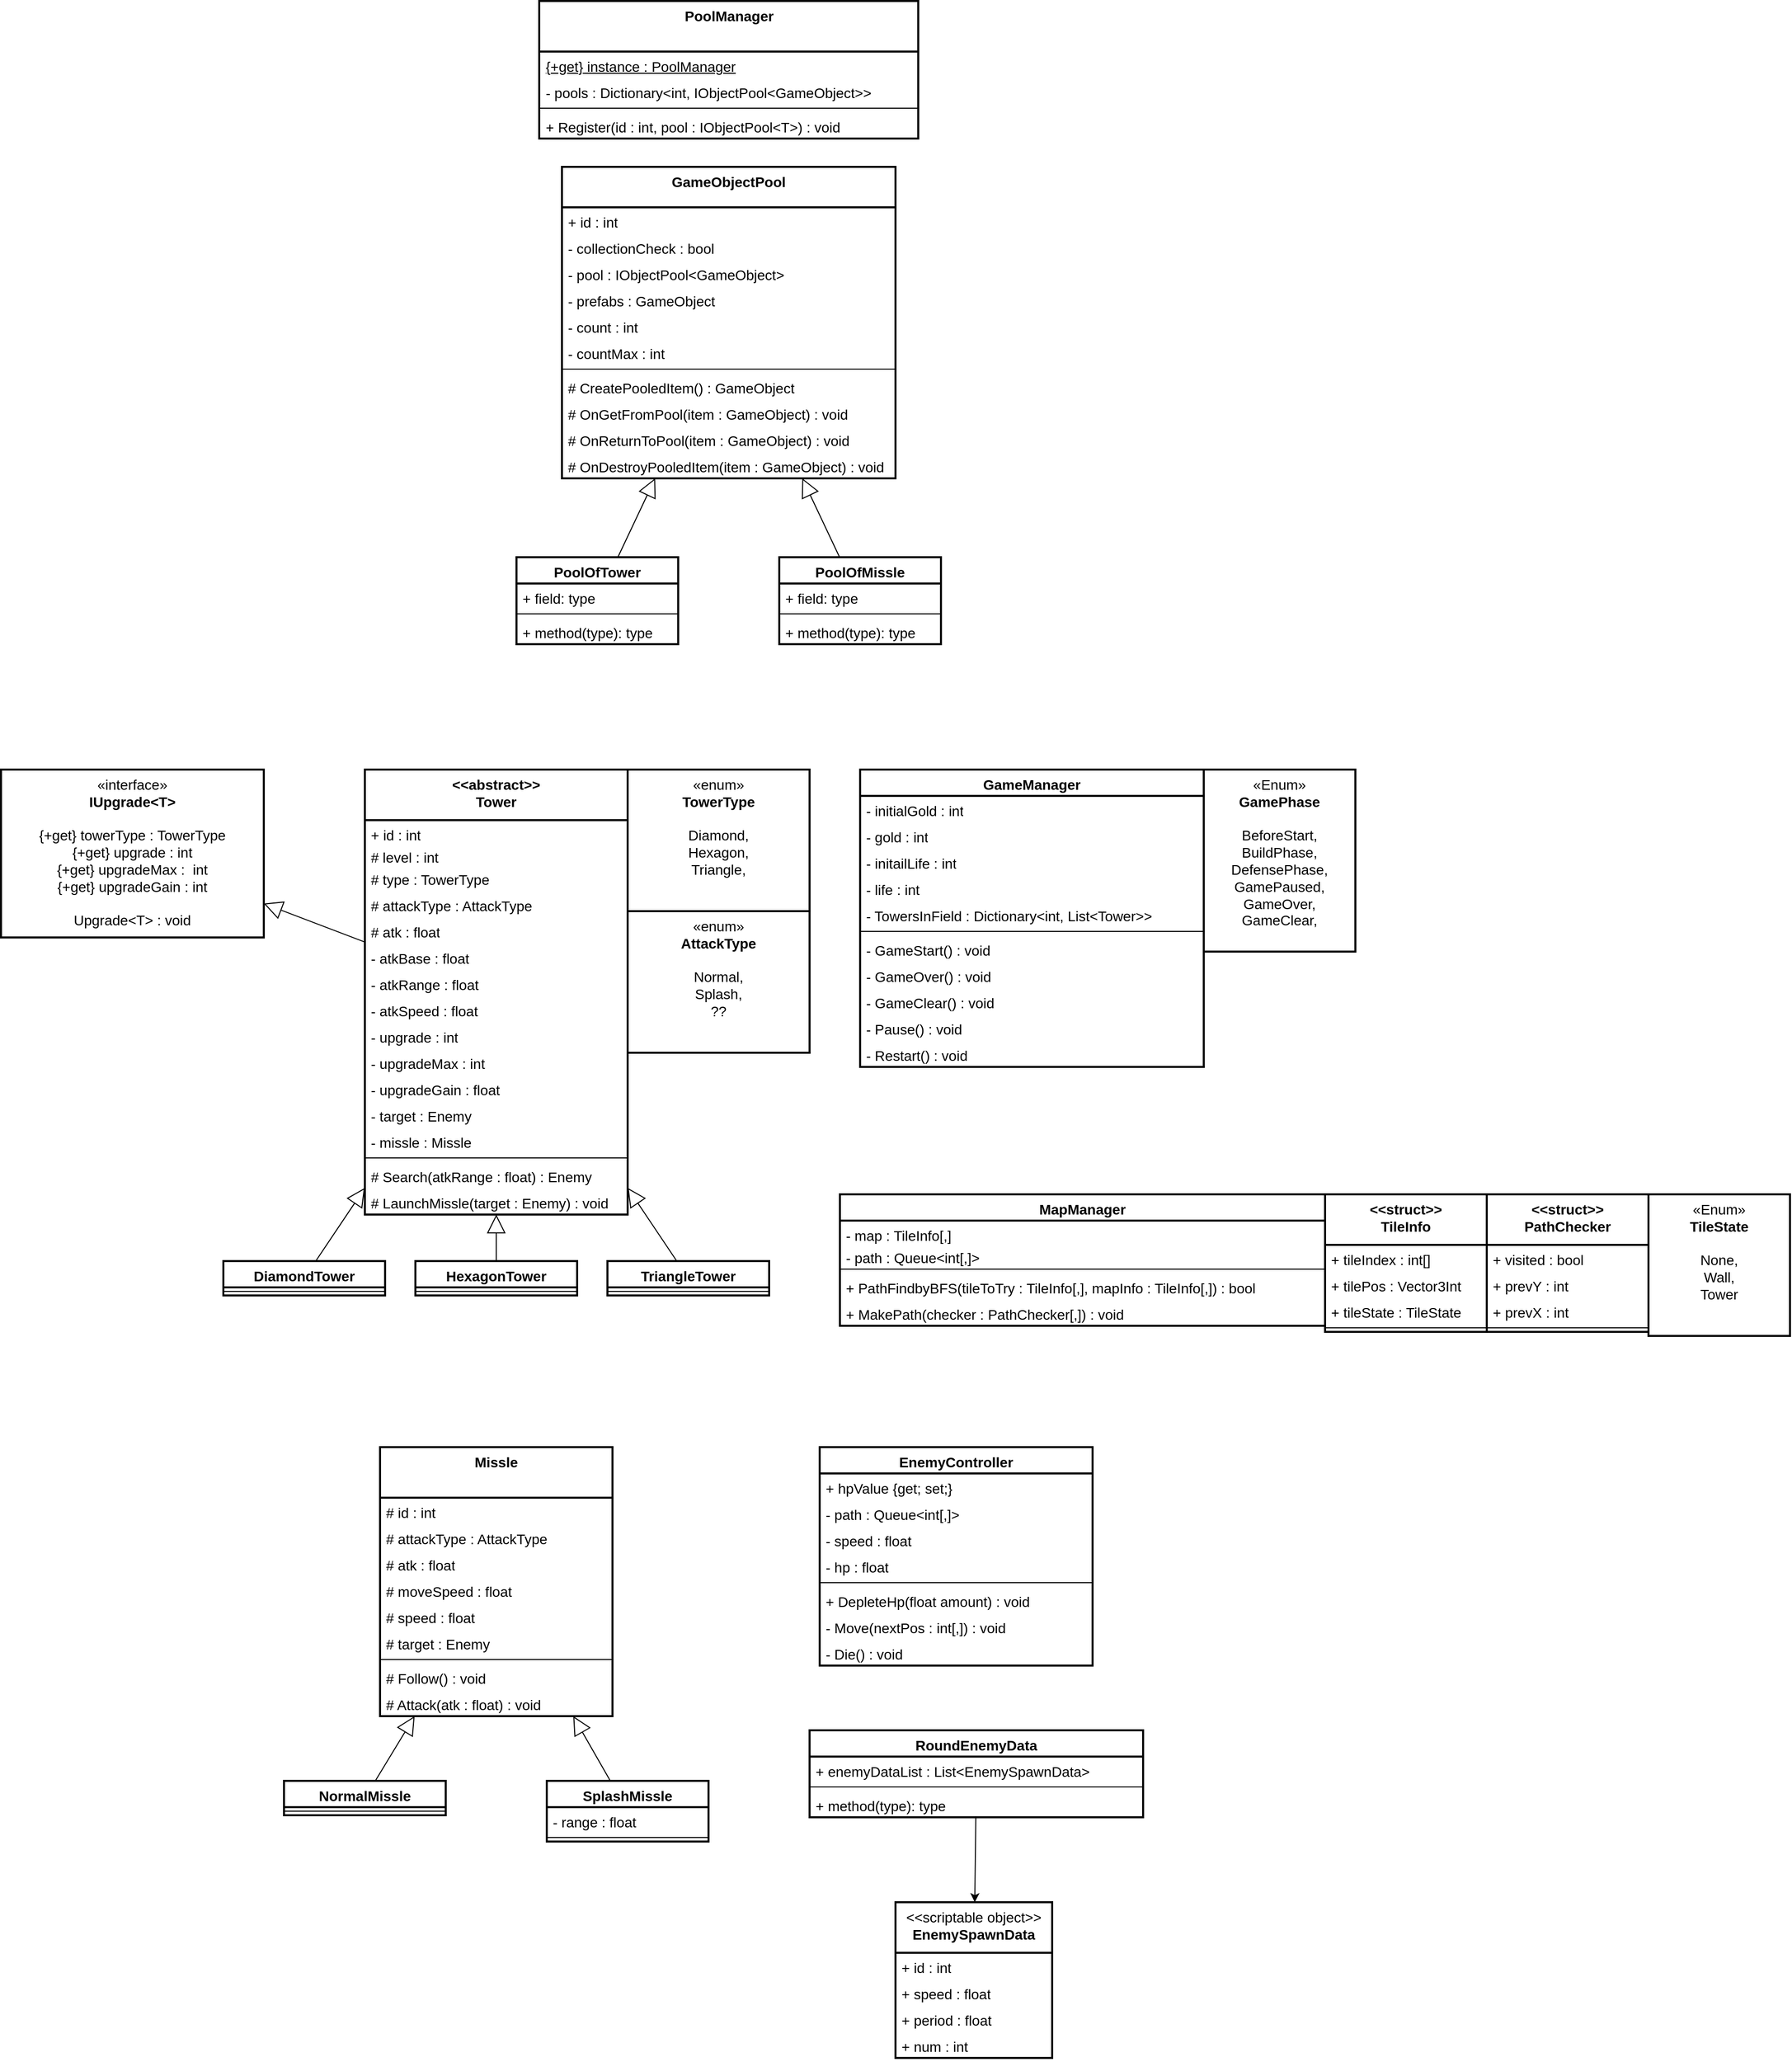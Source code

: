 <mxfile version="22.1.2" type="device" pages="3">
  <diagram name="페이지-1" id="D57Rc6TfMnEeDpuV9hIH">
    <mxGraphModel dx="2899" dy="2573" grid="1" gridSize="10" guides="1" tooltips="1" connect="1" arrows="1" fold="1" page="1" pageScale="1" pageWidth="827" pageHeight="1169" math="0" shadow="0">
      <root>
        <mxCell id="0" />
        <mxCell id="1" parent="0" />
        <mxCell id="Go99mi-lMQuyiL-y5bwb-4" value="&amp;lt;&amp;lt;abstract&amp;gt;&amp;gt;&lt;br&gt;Tower" style="swimlane;fontStyle=1;align=center;verticalAlign=top;childLayout=stackLayout;horizontal=1;startSize=50;horizontalStack=0;resizeParent=1;resizeParentMax=0;resizeLast=0;collapsible=1;marginBottom=0;whiteSpace=wrap;html=1;fillStyle=auto;strokeColor=default;strokeWidth=2;spacingTop=0;spacingBottom=0;spacing=2;fontFamily=Helvetica;fontSize=14;fontColor=default;fillColor=default;" parent="1" vertex="1">
          <mxGeometry x="250" y="40" width="260" height="440" as="geometry">
            <mxRectangle x="250" y="150" width="80" height="30" as="alternateBounds" />
          </mxGeometry>
        </mxCell>
        <mxCell id="gAw4fXE5N5joj9is8AC2-28" value="+ id : int" style="text;strokeColor=none;fillColor=none;align=left;verticalAlign=top;spacingLeft=4;spacingRight=4;overflow=hidden;rotatable=0;points=[[0,0.5],[1,0.5]];portConstraint=eastwest;whiteSpace=wrap;html=1;fontSize=14;fontFamily=Helvetica;fontColor=default;" parent="Go99mi-lMQuyiL-y5bwb-4" vertex="1">
          <mxGeometry y="50" width="260" height="22" as="geometry" />
        </mxCell>
        <mxCell id="Go99mi-lMQuyiL-y5bwb-26" value="# level : int" style="text;strokeColor=none;fillColor=none;align=left;verticalAlign=top;spacingLeft=4;spacingRight=4;overflow=hidden;rotatable=0;points=[[0,0.5],[1,0.5]];portConstraint=eastwest;whiteSpace=wrap;html=1;fontSize=14;fontFamily=Helvetica;fontColor=default;" parent="Go99mi-lMQuyiL-y5bwb-4" vertex="1">
          <mxGeometry y="72" width="260" height="22" as="geometry" />
        </mxCell>
        <mxCell id="Go99mi-lMQuyiL-y5bwb-33" value="# type : TowerType" style="text;strokeColor=none;fillColor=none;align=left;verticalAlign=top;spacingLeft=4;spacingRight=4;overflow=hidden;rotatable=0;points=[[0,0.5],[1,0.5]];portConstraint=eastwest;whiteSpace=wrap;html=1;fontSize=14;fontFamily=Helvetica;fontColor=default;" parent="Go99mi-lMQuyiL-y5bwb-4" vertex="1">
          <mxGeometry y="94" width="260" height="26" as="geometry" />
        </mxCell>
        <mxCell id="gAw4fXE5N5joj9is8AC2-29" value="# attackType : AttackType" style="text;strokeColor=none;fillColor=none;align=left;verticalAlign=top;spacingLeft=4;spacingRight=4;overflow=hidden;rotatable=0;points=[[0,0.5],[1,0.5]];portConstraint=eastwest;whiteSpace=wrap;html=1;fontSize=14;fontFamily=Helvetica;fontColor=default;" parent="Go99mi-lMQuyiL-y5bwb-4" vertex="1">
          <mxGeometry y="120" width="260" height="26" as="geometry" />
        </mxCell>
        <mxCell id="ih3u81n8QJZLHluAccd9-49" value="# atk : float" style="text;strokeColor=none;fillColor=none;align=left;verticalAlign=top;spacingLeft=4;spacingRight=4;overflow=hidden;rotatable=0;points=[[0,0.5],[1,0.5]];portConstraint=eastwest;whiteSpace=wrap;html=1;fontSize=14;fontFamily=Helvetica;fontColor=default;" parent="Go99mi-lMQuyiL-y5bwb-4" vertex="1">
          <mxGeometry y="146" width="260" height="26" as="geometry" />
        </mxCell>
        <mxCell id="Go99mi-lMQuyiL-y5bwb-5" value="- atkBase : float" style="text;strokeColor=none;fillColor=none;align=left;verticalAlign=top;spacingLeft=4;spacingRight=4;overflow=hidden;rotatable=0;points=[[0,0.5],[1,0.5]];portConstraint=eastwest;whiteSpace=wrap;html=1;fontSize=14;fontFamily=Helvetica;fontColor=default;" parent="Go99mi-lMQuyiL-y5bwb-4" vertex="1">
          <mxGeometry y="172" width="260" height="26" as="geometry" />
        </mxCell>
        <mxCell id="Go99mi-lMQuyiL-y5bwb-8" value="- atkRange : float" style="text;strokeColor=none;fillColor=none;align=left;verticalAlign=top;spacingLeft=4;spacingRight=4;overflow=hidden;rotatable=0;points=[[0,0.5],[1,0.5]];portConstraint=eastwest;whiteSpace=wrap;html=1;fontSize=14;fontFamily=Helvetica;fontColor=default;" parent="Go99mi-lMQuyiL-y5bwb-4" vertex="1">
          <mxGeometry y="198" width="260" height="26" as="geometry" />
        </mxCell>
        <mxCell id="Go99mi-lMQuyiL-y5bwb-9" value="- atkSpeed : float" style="text;strokeColor=none;fillColor=none;align=left;verticalAlign=top;spacingLeft=4;spacingRight=4;overflow=hidden;rotatable=0;points=[[0,0.5],[1,0.5]];portConstraint=eastwest;whiteSpace=wrap;html=1;fontSize=14;fontFamily=Helvetica;fontColor=default;" parent="Go99mi-lMQuyiL-y5bwb-4" vertex="1">
          <mxGeometry y="224" width="260" height="26" as="geometry" />
        </mxCell>
        <mxCell id="Go99mi-lMQuyiL-y5bwb-46" value="- upgrade : int" style="text;strokeColor=none;fillColor=none;align=left;verticalAlign=top;spacingLeft=4;spacingRight=4;overflow=hidden;rotatable=0;points=[[0,0.5],[1,0.5]];portConstraint=eastwest;whiteSpace=wrap;html=1;fontSize=14;fontFamily=Helvetica;fontColor=default;" parent="Go99mi-lMQuyiL-y5bwb-4" vertex="1">
          <mxGeometry y="250" width="260" height="26" as="geometry" />
        </mxCell>
        <mxCell id="Go99mi-lMQuyiL-y5bwb-47" value="- upgradeMax : int" style="text;strokeColor=none;fillColor=none;align=left;verticalAlign=top;spacingLeft=4;spacingRight=4;overflow=hidden;rotatable=0;points=[[0,0.5],[1,0.5]];portConstraint=eastwest;whiteSpace=wrap;html=1;fontSize=14;fontFamily=Helvetica;fontColor=default;" parent="Go99mi-lMQuyiL-y5bwb-4" vertex="1">
          <mxGeometry y="276" width="260" height="26" as="geometry" />
        </mxCell>
        <mxCell id="ih3u81n8QJZLHluAccd9-48" value="- upgradeGain : float" style="text;strokeColor=none;fillColor=none;align=left;verticalAlign=top;spacingLeft=4;spacingRight=4;overflow=hidden;rotatable=0;points=[[0,0.5],[1,0.5]];portConstraint=eastwest;whiteSpace=wrap;html=1;fontSize=14;fontFamily=Helvetica;fontColor=default;" parent="Go99mi-lMQuyiL-y5bwb-4" vertex="1">
          <mxGeometry y="302" width="260" height="26" as="geometry" />
        </mxCell>
        <mxCell id="Go99mi-lMQuyiL-y5bwb-17" value="- target : Enemy" style="text;strokeColor=none;fillColor=none;align=left;verticalAlign=top;spacingLeft=4;spacingRight=4;overflow=hidden;rotatable=0;points=[[0,0.5],[1,0.5]];portConstraint=eastwest;whiteSpace=wrap;html=1;fontSize=14;fontFamily=Helvetica;fontColor=default;" parent="Go99mi-lMQuyiL-y5bwb-4" vertex="1">
          <mxGeometry y="328" width="260" height="26" as="geometry" />
        </mxCell>
        <mxCell id="Go99mi-lMQuyiL-y5bwb-19" value="- missle : Missle" style="text;strokeColor=none;fillColor=none;align=left;verticalAlign=top;spacingLeft=4;spacingRight=4;overflow=hidden;rotatable=0;points=[[0,0.5],[1,0.5]];portConstraint=eastwest;whiteSpace=wrap;html=1;fontSize=14;fontFamily=Helvetica;fontColor=default;" parent="Go99mi-lMQuyiL-y5bwb-4" vertex="1">
          <mxGeometry y="354" width="260" height="26" as="geometry" />
        </mxCell>
        <mxCell id="Go99mi-lMQuyiL-y5bwb-6" value="" style="line;strokeWidth=1;fillColor=none;align=left;verticalAlign=middle;spacingTop=-1;spacingLeft=3;spacingRight=3;rotatable=0;labelPosition=right;points=[];portConstraint=eastwest;strokeColor=inherit;fillStyle=auto;spacingBottom=0;spacing=2;fontFamily=Helvetica;fontSize=14;fontColor=default;html=1;" parent="Go99mi-lMQuyiL-y5bwb-4" vertex="1">
          <mxGeometry y="380" width="260" height="8" as="geometry" />
        </mxCell>
        <mxCell id="Go99mi-lMQuyiL-y5bwb-11" value="# Search(atkRange : float) : Enemy" style="text;strokeColor=none;fillColor=none;align=left;verticalAlign=top;spacingLeft=4;spacingRight=4;overflow=hidden;rotatable=0;points=[[0,0.5],[1,0.5]];portConstraint=eastwest;whiteSpace=wrap;html=1;fontSize=14;fontFamily=Helvetica;fontColor=default;" parent="Go99mi-lMQuyiL-y5bwb-4" vertex="1">
          <mxGeometry y="388" width="260" height="26" as="geometry" />
        </mxCell>
        <mxCell id="Go99mi-lMQuyiL-y5bwb-7" value="# LaunchMissle(target : Enemy) : void" style="text;strokeColor=none;fillColor=none;align=left;verticalAlign=top;spacingLeft=4;spacingRight=4;overflow=hidden;rotatable=0;points=[[0,0.5],[1,0.5]];portConstraint=eastwest;whiteSpace=wrap;html=1;fontSize=14;fontFamily=Helvetica;fontColor=default;" parent="Go99mi-lMQuyiL-y5bwb-4" vertex="1">
          <mxGeometry y="414" width="260" height="26" as="geometry" />
        </mxCell>
        <mxCell id="Go99mi-lMQuyiL-y5bwb-12" value="Missle" style="swimlane;fontStyle=1;align=center;verticalAlign=top;childLayout=stackLayout;horizontal=1;startSize=50;horizontalStack=0;resizeParent=1;resizeParentMax=0;resizeLast=0;collapsible=1;marginBottom=0;whiteSpace=wrap;html=1;fillStyle=auto;strokeColor=default;strokeWidth=2;spacingTop=0;spacingBottom=0;spacing=2;fontFamily=Helvetica;fontSize=14;fontColor=default;fillColor=default;" parent="1" vertex="1">
          <mxGeometry x="265" y="710" width="230" height="266" as="geometry">
            <mxRectangle x="550" y="150" width="80" height="30" as="alternateBounds" />
          </mxGeometry>
        </mxCell>
        <mxCell id="oWywrVgQypprUx-m5Ojd-1" value="# id : int" style="text;strokeColor=none;fillColor=none;align=left;verticalAlign=top;spacingLeft=4;spacingRight=4;overflow=hidden;rotatable=0;points=[[0,0.5],[1,0.5]];portConstraint=eastwest;whiteSpace=wrap;html=1;fontSize=14;fontFamily=Helvetica;fontColor=default;" parent="Go99mi-lMQuyiL-y5bwb-12" vertex="1">
          <mxGeometry y="50" width="230" height="26" as="geometry" />
        </mxCell>
        <mxCell id="Go99mi-lMQuyiL-y5bwb-32" value="# attackType : AttackType" style="text;strokeColor=none;fillColor=none;align=left;verticalAlign=top;spacingLeft=4;spacingRight=4;overflow=hidden;rotatable=0;points=[[0,0.5],[1,0.5]];portConstraint=eastwest;whiteSpace=wrap;html=1;fontSize=14;fontFamily=Helvetica;fontColor=default;" parent="Go99mi-lMQuyiL-y5bwb-12" vertex="1">
          <mxGeometry y="76" width="230" height="26" as="geometry" />
        </mxCell>
        <mxCell id="Go99mi-lMQuyiL-y5bwb-59" value="# atk : float" style="text;strokeColor=none;fillColor=none;align=left;verticalAlign=top;spacingLeft=4;spacingRight=4;overflow=hidden;rotatable=0;points=[[0,0.5],[1,0.5]];portConstraint=eastwest;whiteSpace=wrap;html=1;fontSize=14;fontFamily=Helvetica;fontColor=default;" parent="Go99mi-lMQuyiL-y5bwb-12" vertex="1">
          <mxGeometry y="102" width="230" height="26" as="geometry" />
        </mxCell>
        <mxCell id="Go99mi-lMQuyiL-y5bwb-13" value="# moveSpeed : float" style="text;strokeColor=none;fillColor=none;align=left;verticalAlign=top;spacingLeft=4;spacingRight=4;overflow=hidden;rotatable=0;points=[[0,0.5],[1,0.5]];portConstraint=eastwest;whiteSpace=wrap;html=1;fontSize=14;fontFamily=Helvetica;fontColor=default;" parent="Go99mi-lMQuyiL-y5bwb-12" vertex="1">
          <mxGeometry y="128" width="230" height="26" as="geometry" />
        </mxCell>
        <mxCell id="Go99mi-lMQuyiL-y5bwb-16" value="# speed : float" style="text;strokeColor=none;fillColor=none;align=left;verticalAlign=top;spacingLeft=4;spacingRight=4;overflow=hidden;rotatable=0;points=[[0,0.5],[1,0.5]];portConstraint=eastwest;whiteSpace=wrap;html=1;fontSize=14;fontFamily=Helvetica;fontColor=default;" parent="Go99mi-lMQuyiL-y5bwb-12" vertex="1">
          <mxGeometry y="154" width="230" height="26" as="geometry" />
        </mxCell>
        <mxCell id="Go99mi-lMQuyiL-y5bwb-18" value="# target : Enemy" style="text;strokeColor=none;fillColor=none;align=left;verticalAlign=top;spacingLeft=4;spacingRight=4;overflow=hidden;rotatable=0;points=[[0,0.5],[1,0.5]];portConstraint=eastwest;whiteSpace=wrap;html=1;fontSize=14;fontFamily=Helvetica;fontColor=default;" parent="Go99mi-lMQuyiL-y5bwb-12" vertex="1">
          <mxGeometry y="180" width="230" height="26" as="geometry" />
        </mxCell>
        <mxCell id="Go99mi-lMQuyiL-y5bwb-14" value="" style="line;strokeWidth=1;fillColor=none;align=left;verticalAlign=middle;spacingTop=-1;spacingLeft=3;spacingRight=3;rotatable=0;labelPosition=right;points=[];portConstraint=eastwest;strokeColor=inherit;fillStyle=auto;spacingBottom=0;spacing=2;fontFamily=Helvetica;fontSize=14;fontColor=default;html=1;" parent="Go99mi-lMQuyiL-y5bwb-12" vertex="1">
          <mxGeometry y="206" width="230" height="8" as="geometry" />
        </mxCell>
        <mxCell id="Go99mi-lMQuyiL-y5bwb-15" value="# Follow() : void" style="text;strokeColor=none;fillColor=none;align=left;verticalAlign=top;spacingLeft=4;spacingRight=4;overflow=hidden;rotatable=0;points=[[0,0.5],[1,0.5]];portConstraint=eastwest;whiteSpace=wrap;html=1;fontSize=14;fontFamily=Helvetica;fontColor=default;" parent="Go99mi-lMQuyiL-y5bwb-12" vertex="1">
          <mxGeometry y="214" width="230" height="26" as="geometry" />
        </mxCell>
        <mxCell id="Go99mi-lMQuyiL-y5bwb-53" value="# Attack(atk : float) : void" style="text;strokeColor=none;fillColor=none;align=left;verticalAlign=top;spacingLeft=4;spacingRight=4;overflow=hidden;rotatable=0;points=[[0,0.5],[1,0.5]];portConstraint=eastwest;whiteSpace=wrap;html=1;fontSize=14;fontFamily=Helvetica;fontColor=default;" parent="Go99mi-lMQuyiL-y5bwb-12" vertex="1">
          <mxGeometry y="240" width="230" height="26" as="geometry" />
        </mxCell>
        <mxCell id="Go99mi-lMQuyiL-y5bwb-22" value="«enum»&lt;br&gt;&lt;b&gt;TowerType&lt;/b&gt;&lt;br&gt;&lt;br&gt;Diamond,&lt;br&gt;Hexagon,&lt;br&gt;Triangle,&lt;br&gt;" style="html=1;whiteSpace=wrap;fillStyle=auto;strokeColor=default;strokeWidth=2;align=center;verticalAlign=top;spacingTop=0;spacingBottom=0;spacing=2;fontFamily=Helvetica;fontSize=14;fontColor=default;fillColor=default;" parent="1" vertex="1">
          <mxGeometry x="510" y="40" width="180" height="140" as="geometry" />
        </mxCell>
        <mxCell id="Go99mi-lMQuyiL-y5bwb-27" value="EnemyController" style="swimlane;fontStyle=1;align=center;verticalAlign=top;childLayout=stackLayout;horizontal=1;startSize=26;horizontalStack=0;resizeParent=1;resizeParentMax=0;resizeLast=0;collapsible=1;marginBottom=0;whiteSpace=wrap;html=1;fillStyle=auto;strokeColor=default;strokeWidth=2;spacingTop=0;spacingBottom=0;spacing=2;fontFamily=Helvetica;fontSize=14;fontColor=default;fillColor=default;" parent="1" vertex="1">
          <mxGeometry x="700" y="710" width="270" height="216" as="geometry" />
        </mxCell>
        <mxCell id="gAw4fXE5N5joj9is8AC2-31" value="+ hpValue {get; set;}" style="text;strokeColor=none;fillColor=none;align=left;verticalAlign=top;spacingLeft=4;spacingRight=4;overflow=hidden;rotatable=0;points=[[0,0.5],[1,0.5]];portConstraint=eastwest;whiteSpace=wrap;html=1;fontSize=14;fontFamily=Helvetica;fontColor=default;" parent="Go99mi-lMQuyiL-y5bwb-27" vertex="1">
          <mxGeometry y="26" width="270" height="26" as="geometry" />
        </mxCell>
        <mxCell id="Go99mi-lMQuyiL-y5bwb-28" value="- path : Queue&amp;lt;int[,]&amp;gt;" style="text;strokeColor=none;fillColor=none;align=left;verticalAlign=top;spacingLeft=4;spacingRight=4;overflow=hidden;rotatable=0;points=[[0,0.5],[1,0.5]];portConstraint=eastwest;whiteSpace=wrap;html=1;fontSize=14;fontFamily=Helvetica;fontColor=default;" parent="Go99mi-lMQuyiL-y5bwb-27" vertex="1">
          <mxGeometry y="52" width="270" height="26" as="geometry" />
        </mxCell>
        <mxCell id="Go99mi-lMQuyiL-y5bwb-52" value="- speed : float" style="text;strokeColor=none;fillColor=none;align=left;verticalAlign=top;spacingLeft=4;spacingRight=4;overflow=hidden;rotatable=0;points=[[0,0.5],[1,0.5]];portConstraint=eastwest;whiteSpace=wrap;html=1;fontSize=14;fontFamily=Helvetica;fontColor=default;" parent="Go99mi-lMQuyiL-y5bwb-27" vertex="1">
          <mxGeometry y="78" width="270" height="26" as="geometry" />
        </mxCell>
        <mxCell id="gAw4fXE5N5joj9is8AC2-1" value="- hp : float" style="text;strokeColor=none;fillColor=none;align=left;verticalAlign=top;spacingLeft=4;spacingRight=4;overflow=hidden;rotatable=0;points=[[0,0.5],[1,0.5]];portConstraint=eastwest;whiteSpace=wrap;html=1;fontSize=14;fontFamily=Helvetica;fontColor=default;" parent="Go99mi-lMQuyiL-y5bwb-27" vertex="1">
          <mxGeometry y="104" width="270" height="26" as="geometry" />
        </mxCell>
        <mxCell id="Go99mi-lMQuyiL-y5bwb-29" value="" style="line;strokeWidth=1;fillColor=none;align=left;verticalAlign=middle;spacingTop=-1;spacingLeft=3;spacingRight=3;rotatable=0;labelPosition=right;points=[];portConstraint=eastwest;strokeColor=inherit;fillStyle=auto;spacingBottom=0;spacing=2;fontFamily=Helvetica;fontSize=14;fontColor=default;html=1;" parent="Go99mi-lMQuyiL-y5bwb-27" vertex="1">
          <mxGeometry y="130" width="270" height="8" as="geometry" />
        </mxCell>
        <mxCell id="gAw4fXE5N5joj9is8AC2-2" value="+ DepleteHp(float amount) : void" style="text;strokeColor=none;fillColor=none;align=left;verticalAlign=top;spacingLeft=4;spacingRight=4;overflow=hidden;rotatable=0;points=[[0,0.5],[1,0.5]];portConstraint=eastwest;whiteSpace=wrap;html=1;fontSize=14;fontFamily=Helvetica;fontColor=default;" parent="Go99mi-lMQuyiL-y5bwb-27" vertex="1">
          <mxGeometry y="138" width="270" height="26" as="geometry" />
        </mxCell>
        <mxCell id="Go99mi-lMQuyiL-y5bwb-30" value="- Move(nextPos : int[,]) : void" style="text;strokeColor=none;fillColor=none;align=left;verticalAlign=top;spacingLeft=4;spacingRight=4;overflow=hidden;rotatable=0;points=[[0,0.5],[1,0.5]];portConstraint=eastwest;whiteSpace=wrap;html=1;fontSize=14;fontFamily=Helvetica;fontColor=default;" parent="Go99mi-lMQuyiL-y5bwb-27" vertex="1">
          <mxGeometry y="164" width="270" height="26" as="geometry" />
        </mxCell>
        <mxCell id="Go99mi-lMQuyiL-y5bwb-79" value="- Die() : void" style="text;strokeColor=none;fillColor=none;align=left;verticalAlign=top;spacingLeft=4;spacingRight=4;overflow=hidden;rotatable=0;points=[[0,0.5],[1,0.5]];portConstraint=eastwest;whiteSpace=wrap;html=1;fontSize=14;fontFamily=Helvetica;fontColor=default;" parent="Go99mi-lMQuyiL-y5bwb-27" vertex="1">
          <mxGeometry y="190" width="270" height="26" as="geometry" />
        </mxCell>
        <mxCell id="Go99mi-lMQuyiL-y5bwb-31" value="«enum»&lt;br&gt;&lt;b&gt;AttackType&lt;/b&gt;&lt;br&gt;&lt;br&gt;Normal,&lt;br&gt;Splash,&lt;br&gt;??" style="html=1;whiteSpace=wrap;fillStyle=auto;strokeColor=default;strokeWidth=2;align=center;verticalAlign=top;spacingTop=0;spacingBottom=0;spacing=2;fontFamily=Helvetica;fontSize=14;fontColor=default;fillColor=default;" parent="1" vertex="1">
          <mxGeometry x="510" y="180" width="180" height="140" as="geometry" />
        </mxCell>
        <mxCell id="Go99mi-lMQuyiL-y5bwb-34" value="MapManager" style="swimlane;fontStyle=1;align=center;verticalAlign=top;childLayout=stackLayout;horizontal=1;startSize=26;horizontalStack=0;resizeParent=1;resizeParentMax=0;resizeLast=0;collapsible=1;marginBottom=0;whiteSpace=wrap;html=1;fillStyle=auto;strokeColor=default;strokeWidth=2;spacingTop=0;spacingBottom=0;spacing=2;fontFamily=Helvetica;fontSize=14;fontColor=default;fillColor=default;" parent="1" vertex="1">
          <mxGeometry x="720" y="460" width="480" height="130" as="geometry" />
        </mxCell>
        <mxCell id="Go99mi-lMQuyiL-y5bwb-35" value="- map : TileInfo[,]" style="text;strokeColor=none;fillColor=none;align=left;verticalAlign=top;spacingLeft=4;spacingRight=4;overflow=hidden;rotatable=0;points=[[0,0.5],[1,0.5]];portConstraint=eastwest;whiteSpace=wrap;html=1;fontSize=14;fontFamily=Helvetica;fontColor=default;" parent="Go99mi-lMQuyiL-y5bwb-34" vertex="1">
          <mxGeometry y="26" width="480" height="22" as="geometry" />
        </mxCell>
        <mxCell id="Go99mi-lMQuyiL-y5bwb-38" value="- path : Queue&amp;lt;int[,]&amp;gt;" style="text;strokeColor=none;fillColor=none;align=left;verticalAlign=top;spacingLeft=4;spacingRight=4;overflow=hidden;rotatable=0;points=[[0,0.5],[1,0.5]];portConstraint=eastwest;whiteSpace=wrap;html=1;fontSize=14;fontFamily=Helvetica;fontColor=default;" parent="Go99mi-lMQuyiL-y5bwb-34" vertex="1">
          <mxGeometry y="48" width="480" height="22" as="geometry" />
        </mxCell>
        <mxCell id="Go99mi-lMQuyiL-y5bwb-36" value="" style="line;strokeWidth=1;fillColor=none;align=left;verticalAlign=middle;spacingTop=-1;spacingLeft=3;spacingRight=3;rotatable=0;labelPosition=right;points=[];portConstraint=eastwest;strokeColor=inherit;fillStyle=auto;spacingBottom=0;spacing=2;fontFamily=Helvetica;fontSize=14;fontColor=default;html=1;" parent="Go99mi-lMQuyiL-y5bwb-34" vertex="1">
          <mxGeometry y="70" width="480" height="8" as="geometry" />
        </mxCell>
        <mxCell id="Go99mi-lMQuyiL-y5bwb-48" value="+ PathFindbyBFS(tileToTry : TileInfo[,], mapInfo : TileInfo[,]) : bool" style="text;strokeColor=none;fillColor=none;align=left;verticalAlign=top;spacingLeft=4;spacingRight=4;overflow=hidden;rotatable=0;points=[[0,0.5],[1,0.5]];portConstraint=eastwest;whiteSpace=wrap;html=1;fontSize=14;fontFamily=Helvetica;fontColor=default;" parent="Go99mi-lMQuyiL-y5bwb-34" vertex="1">
          <mxGeometry y="78" width="480" height="26" as="geometry" />
        </mxCell>
        <mxCell id="oWywrVgQypprUx-m5Ojd-2" value="+ MakePath(checker : PathChecker[,]) : void" style="text;strokeColor=none;fillColor=none;align=left;verticalAlign=top;spacingLeft=4;spacingRight=4;overflow=hidden;rotatable=0;points=[[0,0.5],[1,0.5]];portConstraint=eastwest;whiteSpace=wrap;html=1;fontSize=14;fontFamily=Helvetica;fontColor=default;" parent="Go99mi-lMQuyiL-y5bwb-34" vertex="1">
          <mxGeometry y="104" width="480" height="26" as="geometry" />
        </mxCell>
        <mxCell id="Go99mi-lMQuyiL-y5bwb-40" value="GameManager" style="swimlane;fontStyle=1;align=center;verticalAlign=top;childLayout=stackLayout;horizontal=1;startSize=26;horizontalStack=0;resizeParent=1;resizeParentMax=0;resizeLast=0;collapsible=1;marginBottom=0;whiteSpace=wrap;html=1;fillStyle=auto;strokeColor=default;strokeWidth=2;spacingTop=0;spacingBottom=0;spacing=2;fontFamily=Helvetica;fontSize=14;fontColor=default;fillColor=default;" parent="1" vertex="1">
          <mxGeometry x="740" y="40" width="340" height="294" as="geometry" />
        </mxCell>
        <mxCell id="Go99mi-lMQuyiL-y5bwb-45" value="- initialGold : int" style="text;strokeColor=none;fillColor=none;align=left;verticalAlign=top;spacingLeft=4;spacingRight=4;overflow=hidden;rotatable=0;points=[[0,0.5],[1,0.5]];portConstraint=eastwest;whiteSpace=wrap;html=1;fontSize=14;fontFamily=Helvetica;fontColor=default;" parent="Go99mi-lMQuyiL-y5bwb-40" vertex="1">
          <mxGeometry y="26" width="340" height="26" as="geometry" />
        </mxCell>
        <mxCell id="Go99mi-lMQuyiL-y5bwb-55" value="- gold : int" style="text;strokeColor=none;fillColor=none;align=left;verticalAlign=top;spacingLeft=4;spacingRight=4;overflow=hidden;rotatable=0;points=[[0,0.5],[1,0.5]];portConstraint=eastwest;whiteSpace=wrap;html=1;fontSize=14;fontFamily=Helvetica;fontColor=default;" parent="Go99mi-lMQuyiL-y5bwb-40" vertex="1">
          <mxGeometry y="52" width="340" height="26" as="geometry" />
        </mxCell>
        <mxCell id="FlKm15L6QkQzubuS4Vc--1" value="- initailLife : int" style="text;strokeColor=none;fillColor=none;align=left;verticalAlign=top;spacingLeft=4;spacingRight=4;overflow=hidden;rotatable=0;points=[[0,0.5],[1,0.5]];portConstraint=eastwest;whiteSpace=wrap;html=1;fontSize=14;fontFamily=Helvetica;fontColor=default;" parent="Go99mi-lMQuyiL-y5bwb-40" vertex="1">
          <mxGeometry y="78" width="340" height="26" as="geometry" />
        </mxCell>
        <mxCell id="FlKm15L6QkQzubuS4Vc--2" value="- life : int" style="text;strokeColor=none;fillColor=none;align=left;verticalAlign=top;spacingLeft=4;spacingRight=4;overflow=hidden;rotatable=0;points=[[0,0.5],[1,0.5]];portConstraint=eastwest;whiteSpace=wrap;html=1;fontSize=14;fontFamily=Helvetica;fontColor=default;" parent="Go99mi-lMQuyiL-y5bwb-40" vertex="1">
          <mxGeometry y="104" width="340" height="26" as="geometry" />
        </mxCell>
        <mxCell id="gAw4fXE5N5joj9is8AC2-27" value="- TowersInField : Dictionary&amp;lt;int, List&amp;lt;Tower&amp;gt;&amp;gt;" style="text;strokeColor=none;fillColor=none;align=left;verticalAlign=top;spacingLeft=4;spacingRight=4;overflow=hidden;rotatable=0;points=[[0,0.5],[1,0.5]];portConstraint=eastwest;whiteSpace=wrap;html=1;fontSize=14;fontFamily=Helvetica;fontColor=default;" parent="Go99mi-lMQuyiL-y5bwb-40" vertex="1">
          <mxGeometry y="130" width="340" height="26" as="geometry" />
        </mxCell>
        <mxCell id="Go99mi-lMQuyiL-y5bwb-42" value="" style="line;strokeWidth=1;fillColor=none;align=left;verticalAlign=middle;spacingTop=-1;spacingLeft=3;spacingRight=3;rotatable=0;labelPosition=right;points=[];portConstraint=eastwest;strokeColor=inherit;fillStyle=auto;spacingBottom=0;spacing=2;fontFamily=Helvetica;fontSize=14;fontColor=default;html=1;" parent="Go99mi-lMQuyiL-y5bwb-40" vertex="1">
          <mxGeometry y="156" width="340" height="8" as="geometry" />
        </mxCell>
        <mxCell id="Go99mi-lMQuyiL-y5bwb-43" value="- GameStart() : void" style="text;strokeColor=none;fillColor=none;align=left;verticalAlign=top;spacingLeft=4;spacingRight=4;overflow=hidden;rotatable=0;points=[[0,0.5],[1,0.5]];portConstraint=eastwest;whiteSpace=wrap;html=1;fontSize=14;fontFamily=Helvetica;fontColor=default;" parent="Go99mi-lMQuyiL-y5bwb-40" vertex="1">
          <mxGeometry y="164" width="340" height="26" as="geometry" />
        </mxCell>
        <mxCell id="Go99mi-lMQuyiL-y5bwb-49" value="- GameOver() : void" style="text;strokeColor=none;fillColor=none;align=left;verticalAlign=top;spacingLeft=4;spacingRight=4;overflow=hidden;rotatable=0;points=[[0,0.5],[1,0.5]];portConstraint=eastwest;whiteSpace=wrap;html=1;fontSize=14;fontFamily=Helvetica;fontColor=default;" parent="Go99mi-lMQuyiL-y5bwb-40" vertex="1">
          <mxGeometry y="190" width="340" height="26" as="geometry" />
        </mxCell>
        <mxCell id="Go99mi-lMQuyiL-y5bwb-50" value="- GameClear() : void" style="text;strokeColor=none;fillColor=none;align=left;verticalAlign=top;spacingLeft=4;spacingRight=4;overflow=hidden;rotatable=0;points=[[0,0.5],[1,0.5]];portConstraint=eastwest;whiteSpace=wrap;html=1;fontSize=14;fontFamily=Helvetica;fontColor=default;" parent="Go99mi-lMQuyiL-y5bwb-40" vertex="1">
          <mxGeometry y="216" width="340" height="26" as="geometry" />
        </mxCell>
        <mxCell id="Go99mi-lMQuyiL-y5bwb-65" value="- Pause() : void" style="text;strokeColor=none;fillColor=none;align=left;verticalAlign=top;spacingLeft=4;spacingRight=4;overflow=hidden;rotatable=0;points=[[0,0.5],[1,0.5]];portConstraint=eastwest;whiteSpace=wrap;html=1;fontSize=14;fontFamily=Helvetica;fontColor=default;" parent="Go99mi-lMQuyiL-y5bwb-40" vertex="1">
          <mxGeometry y="242" width="340" height="26" as="geometry" />
        </mxCell>
        <mxCell id="Go99mi-lMQuyiL-y5bwb-51" value="- Restart() : void" style="text;strokeColor=none;fillColor=none;align=left;verticalAlign=top;spacingLeft=4;spacingRight=4;overflow=hidden;rotatable=0;points=[[0,0.5],[1,0.5]];portConstraint=eastwest;whiteSpace=wrap;html=1;fontSize=14;fontFamily=Helvetica;fontColor=default;" parent="Go99mi-lMQuyiL-y5bwb-40" vertex="1">
          <mxGeometry y="268" width="340" height="26" as="geometry" />
        </mxCell>
        <mxCell id="Go99mi-lMQuyiL-y5bwb-66" value="NormalMissle" style="swimlane;fontStyle=1;align=center;verticalAlign=top;childLayout=stackLayout;horizontal=1;startSize=26;horizontalStack=0;resizeParent=1;resizeParentMax=0;resizeLast=0;collapsible=1;marginBottom=0;whiteSpace=wrap;html=1;fillStyle=auto;strokeColor=default;strokeWidth=2;spacingTop=0;spacingBottom=0;spacing=2;fontFamily=Helvetica;fontSize=14;fontColor=default;fillColor=default;" parent="1" vertex="1">
          <mxGeometry x="170" y="1040" width="160" height="34" as="geometry" />
        </mxCell>
        <mxCell id="Go99mi-lMQuyiL-y5bwb-68" value="" style="line;strokeWidth=1;fillColor=none;align=left;verticalAlign=middle;spacingTop=-1;spacingLeft=3;spacingRight=3;rotatable=0;labelPosition=right;points=[];portConstraint=eastwest;strokeColor=inherit;fillStyle=auto;spacingBottom=0;spacing=2;fontFamily=Helvetica;fontSize=14;fontColor=default;html=1;" parent="Go99mi-lMQuyiL-y5bwb-66" vertex="1">
          <mxGeometry y="26" width="160" height="8" as="geometry" />
        </mxCell>
        <mxCell id="Go99mi-lMQuyiL-y5bwb-70" value="SplashMissle" style="swimlane;fontStyle=1;align=center;verticalAlign=top;childLayout=stackLayout;horizontal=1;startSize=26;horizontalStack=0;resizeParent=1;resizeParentMax=0;resizeLast=0;collapsible=1;marginBottom=0;whiteSpace=wrap;html=1;fillStyle=auto;strokeColor=default;strokeWidth=2;spacingTop=0;spacingBottom=0;spacing=2;fontFamily=Helvetica;fontSize=14;fontColor=default;fillColor=default;" parent="1" vertex="1">
          <mxGeometry x="430" y="1040" width="160" height="60" as="geometry" />
        </mxCell>
        <mxCell id="Go99mi-lMQuyiL-y5bwb-71" value="- range : float" style="text;strokeColor=none;fillColor=none;align=left;verticalAlign=top;spacingLeft=4;spacingRight=4;overflow=hidden;rotatable=0;points=[[0,0.5],[1,0.5]];portConstraint=eastwest;whiteSpace=wrap;html=1;fontSize=14;fontFamily=Helvetica;fontColor=default;" parent="Go99mi-lMQuyiL-y5bwb-70" vertex="1">
          <mxGeometry y="26" width="160" height="26" as="geometry" />
        </mxCell>
        <mxCell id="Go99mi-lMQuyiL-y5bwb-72" value="" style="line;strokeWidth=1;fillColor=none;align=left;verticalAlign=middle;spacingTop=-1;spacingLeft=3;spacingRight=3;rotatable=0;labelPosition=right;points=[];portConstraint=eastwest;strokeColor=inherit;fillStyle=auto;spacingBottom=0;spacing=2;fontFamily=Helvetica;fontSize=14;fontColor=default;html=1;" parent="Go99mi-lMQuyiL-y5bwb-70" vertex="1">
          <mxGeometry y="52" width="160" height="8" as="geometry" />
        </mxCell>
        <mxCell id="Go99mi-lMQuyiL-y5bwb-76" value="" style="endArrow=block;endSize=16;endFill=0;html=1;rounded=0;fontFamily=Helvetica;fontSize=14;fontColor=default;" parent="1" source="Go99mi-lMQuyiL-y5bwb-66" target="Go99mi-lMQuyiL-y5bwb-12" edge="1">
          <mxGeometry width="160" relative="1" as="geometry">
            <mxPoint x="440" y="850" as="sourcePoint" />
            <mxPoint x="600" y="850" as="targetPoint" />
          </mxGeometry>
        </mxCell>
        <mxCell id="Go99mi-lMQuyiL-y5bwb-78" value="" style="endArrow=block;endSize=16;endFill=0;html=1;rounded=0;fontFamily=Helvetica;fontSize=14;fontColor=default;" parent="1" source="Go99mi-lMQuyiL-y5bwb-70" target="Go99mi-lMQuyiL-y5bwb-12" edge="1">
          <mxGeometry width="160" relative="1" as="geometry">
            <mxPoint x="282" y="1050" as="sourcePoint" />
            <mxPoint x="328" y="960" as="targetPoint" />
          </mxGeometry>
        </mxCell>
        <mxCell id="gAw4fXE5N5joj9is8AC2-10" value="&lt;span style=&quot;font-weight: normal;&quot;&gt;&amp;lt;&amp;lt;scriptable object&amp;gt;&amp;gt;&lt;br&gt;&lt;/span&gt;EnemySpawnData" style="swimlane;fontStyle=1;align=center;verticalAlign=top;childLayout=stackLayout;horizontal=1;startSize=50;horizontalStack=0;resizeParent=1;resizeParentMax=0;resizeLast=0;collapsible=1;marginBottom=0;whiteSpace=wrap;html=1;fillStyle=auto;strokeColor=default;strokeWidth=2;spacingTop=0;spacingBottom=0;spacing=2;fontFamily=Helvetica;fontSize=14;fontColor=default;fillColor=default;" parent="1" vertex="1">
          <mxGeometry x="775" y="1160" width="155" height="154" as="geometry" />
        </mxCell>
        <mxCell id="gAw4fXE5N5joj9is8AC2-11" value="+ id : int" style="text;strokeColor=none;fillColor=none;align=left;verticalAlign=top;spacingLeft=4;spacingRight=4;overflow=hidden;rotatable=0;points=[[0,0.5],[1,0.5]];portConstraint=eastwest;whiteSpace=wrap;html=1;fontSize=14;fontFamily=Helvetica;fontColor=default;" parent="gAw4fXE5N5joj9is8AC2-10" vertex="1">
          <mxGeometry y="50" width="155" height="26" as="geometry" />
        </mxCell>
        <mxCell id="gAw4fXE5N5joj9is8AC2-14" value="+ speed : float" style="text;strokeColor=none;fillColor=none;align=left;verticalAlign=top;spacingLeft=4;spacingRight=4;overflow=hidden;rotatable=0;points=[[0,0.5],[1,0.5]];portConstraint=eastwest;whiteSpace=wrap;html=1;fontSize=14;fontFamily=Helvetica;fontColor=default;" parent="gAw4fXE5N5joj9is8AC2-10" vertex="1">
          <mxGeometry y="76" width="155" height="26" as="geometry" />
        </mxCell>
        <mxCell id="EdDGFJNnuyMnlqYXxT2H-22" value="+ period : float" style="text;strokeColor=none;fillColor=none;align=left;verticalAlign=top;spacingLeft=4;spacingRight=4;overflow=hidden;rotatable=0;points=[[0,0.5],[1,0.5]];portConstraint=eastwest;whiteSpace=wrap;html=1;fontSize=14;fontFamily=Helvetica;fontColor=default;" parent="gAw4fXE5N5joj9is8AC2-10" vertex="1">
          <mxGeometry y="102" width="155" height="26" as="geometry" />
        </mxCell>
        <mxCell id="EdDGFJNnuyMnlqYXxT2H-23" value="+ num : int" style="text;strokeColor=none;fillColor=none;align=left;verticalAlign=top;spacingLeft=4;spacingRight=4;overflow=hidden;rotatable=0;points=[[0,0.5],[1,0.5]];portConstraint=eastwest;whiteSpace=wrap;html=1;fontSize=14;fontFamily=Helvetica;fontColor=default;" parent="gAw4fXE5N5joj9is8AC2-10" vertex="1">
          <mxGeometry y="128" width="155" height="26" as="geometry" />
        </mxCell>
        <mxCell id="gAw4fXE5N5joj9is8AC2-21" value="RoundEnemyData" style="swimlane;fontStyle=1;align=center;verticalAlign=top;childLayout=stackLayout;horizontal=1;startSize=26;horizontalStack=0;resizeParent=1;resizeParentMax=0;resizeLast=0;collapsible=1;marginBottom=0;whiteSpace=wrap;html=1;fillStyle=auto;strokeColor=default;strokeWidth=2;spacingTop=0;spacingBottom=0;spacing=2;fontFamily=Helvetica;fontSize=14;fontColor=default;fillColor=default;" parent="1" vertex="1">
          <mxGeometry x="690" y="990" width="330" height="86" as="geometry" />
        </mxCell>
        <mxCell id="gAw4fXE5N5joj9is8AC2-22" value="+ enemyDataList : List&amp;lt;EnemySpawnData&amp;gt;" style="text;strokeColor=none;fillColor=none;align=left;verticalAlign=top;spacingLeft=4;spacingRight=4;overflow=hidden;rotatable=0;points=[[0,0.5],[1,0.5]];portConstraint=eastwest;whiteSpace=wrap;html=1;fontSize=14;fontFamily=Helvetica;fontColor=default;" parent="gAw4fXE5N5joj9is8AC2-21" vertex="1">
          <mxGeometry y="26" width="330" height="26" as="geometry" />
        </mxCell>
        <mxCell id="gAw4fXE5N5joj9is8AC2-23" value="" style="line;strokeWidth=1;fillColor=none;align=left;verticalAlign=middle;spacingTop=-1;spacingLeft=3;spacingRight=3;rotatable=0;labelPosition=right;points=[];portConstraint=eastwest;strokeColor=inherit;fillStyle=auto;spacingBottom=0;spacing=2;fontFamily=Helvetica;fontSize=14;fontColor=default;startSize=50;html=1;" parent="gAw4fXE5N5joj9is8AC2-21" vertex="1">
          <mxGeometry y="52" width="330" height="8" as="geometry" />
        </mxCell>
        <mxCell id="gAw4fXE5N5joj9is8AC2-24" value="+ method(type): type" style="text;strokeColor=none;fillColor=none;align=left;verticalAlign=top;spacingLeft=4;spacingRight=4;overflow=hidden;rotatable=0;points=[[0,0.5],[1,0.5]];portConstraint=eastwest;whiteSpace=wrap;html=1;fontSize=14;fontFamily=Helvetica;fontColor=default;" parent="gAw4fXE5N5joj9is8AC2-21" vertex="1">
          <mxGeometry y="60" width="330" height="26" as="geometry" />
        </mxCell>
        <mxCell id="gAw4fXE5N5joj9is8AC2-25" value="" style="endArrow=classic;html=1;rounded=0;fontFamily=Helvetica;fontSize=14;fontColor=default;startSize=50;" parent="1" source="gAw4fXE5N5joj9is8AC2-21" target="gAw4fXE5N5joj9is8AC2-10" edge="1">
          <mxGeometry width="50" height="50" relative="1" as="geometry">
            <mxPoint x="590" y="980" as="sourcePoint" />
            <mxPoint x="640" y="930" as="targetPoint" />
          </mxGeometry>
        </mxCell>
        <mxCell id="FlKm15L6QkQzubuS4Vc--14" value="«Enum»&lt;br&gt;&lt;b&gt;GamePhase&lt;/b&gt;&lt;br&gt;&lt;br&gt;BeforeStart,&lt;br&gt;BuildPhase,&lt;br&gt;DefensePhase,&lt;br&gt;GamePaused,&lt;br&gt;GameOver,&lt;br&gt;GameClear," style="html=1;whiteSpace=wrap;fillStyle=auto;strokeColor=default;strokeWidth=2;align=center;verticalAlign=top;spacingTop=0;spacingBottom=0;spacing=2;fontFamily=Helvetica;fontSize=14;fontColor=default;startSize=26;fillColor=default;" parent="1" vertex="1">
          <mxGeometry x="1080" y="40" width="150" height="180" as="geometry" />
        </mxCell>
        <mxCell id="VoHCUlm6TO9XDSnUji6G-1" value="DiamondTower" style="swimlane;fontStyle=1;align=center;verticalAlign=top;childLayout=stackLayout;horizontal=1;startSize=26;horizontalStack=0;resizeParent=1;resizeParentMax=0;resizeLast=0;collapsible=1;marginBottom=0;whiteSpace=wrap;html=1;fillStyle=auto;strokeColor=default;strokeWidth=2;spacingTop=0;spacingBottom=0;spacing=2;fontFamily=Helvetica;fontSize=14;fontColor=default;fillColor=default;" parent="1" vertex="1">
          <mxGeometry x="110" y="526" width="160" height="34" as="geometry" />
        </mxCell>
        <mxCell id="VoHCUlm6TO9XDSnUji6G-3" value="" style="line;strokeWidth=1;fillColor=none;align=left;verticalAlign=middle;spacingTop=-1;spacingLeft=3;spacingRight=3;rotatable=0;labelPosition=right;points=[];portConstraint=eastwest;strokeColor=inherit;fillStyle=auto;spacingBottom=0;spacing=2;fontFamily=Helvetica;fontSize=14;fontColor=default;startSize=26;html=1;" parent="VoHCUlm6TO9XDSnUji6G-1" vertex="1">
          <mxGeometry y="26" width="160" height="8" as="geometry" />
        </mxCell>
        <mxCell id="VoHCUlm6TO9XDSnUji6G-5" value="HexagonTower" style="swimlane;fontStyle=1;align=center;verticalAlign=top;childLayout=stackLayout;horizontal=1;startSize=26;horizontalStack=0;resizeParent=1;resizeParentMax=0;resizeLast=0;collapsible=1;marginBottom=0;whiteSpace=wrap;html=1;fillStyle=auto;strokeColor=default;strokeWidth=2;spacingTop=0;spacingBottom=0;spacing=2;fontFamily=Helvetica;fontSize=14;fontColor=default;fillColor=default;" parent="1" vertex="1">
          <mxGeometry x="300" y="526" width="160" height="34" as="geometry" />
        </mxCell>
        <mxCell id="VoHCUlm6TO9XDSnUji6G-7" value="" style="line;strokeWidth=1;fillColor=none;align=left;verticalAlign=middle;spacingTop=-1;spacingLeft=3;spacingRight=3;rotatable=0;labelPosition=right;points=[];portConstraint=eastwest;strokeColor=inherit;fillStyle=auto;spacingBottom=0;spacing=2;fontFamily=Helvetica;fontSize=14;fontColor=default;startSize=26;html=1;" parent="VoHCUlm6TO9XDSnUji6G-5" vertex="1">
          <mxGeometry y="26" width="160" height="8" as="geometry" />
        </mxCell>
        <mxCell id="VoHCUlm6TO9XDSnUji6G-9" value="TriangleTower" style="swimlane;fontStyle=1;align=center;verticalAlign=top;childLayout=stackLayout;horizontal=1;startSize=26;horizontalStack=0;resizeParent=1;resizeParentMax=0;resizeLast=0;collapsible=1;marginBottom=0;whiteSpace=wrap;html=1;fillStyle=auto;strokeColor=default;strokeWidth=2;spacingTop=0;spacingBottom=0;spacing=2;fontFamily=Helvetica;fontSize=14;fontColor=default;fillColor=default;" parent="1" vertex="1">
          <mxGeometry x="490" y="526" width="160" height="34" as="geometry" />
        </mxCell>
        <mxCell id="VoHCUlm6TO9XDSnUji6G-11" value="" style="line;strokeWidth=1;fillColor=none;align=left;verticalAlign=middle;spacingTop=-1;spacingLeft=3;spacingRight=3;rotatable=0;labelPosition=right;points=[];portConstraint=eastwest;strokeColor=inherit;fillStyle=auto;spacingBottom=0;spacing=2;fontFamily=Helvetica;fontSize=14;fontColor=default;startSize=26;html=1;" parent="VoHCUlm6TO9XDSnUji6G-9" vertex="1">
          <mxGeometry y="26" width="160" height="8" as="geometry" />
        </mxCell>
        <mxCell id="VoHCUlm6TO9XDSnUji6G-13" value="" style="endArrow=block;endSize=16;endFill=0;html=1;rounded=0;fontFamily=Helvetica;fontSize=14;fontColor=default;" parent="1" source="VoHCUlm6TO9XDSnUji6G-1" target="Go99mi-lMQuyiL-y5bwb-4" edge="1">
          <mxGeometry width="160" relative="1" as="geometry">
            <mxPoint x="270" y="1050" as="sourcePoint" />
            <mxPoint x="321" y="960" as="targetPoint" />
          </mxGeometry>
        </mxCell>
        <mxCell id="VoHCUlm6TO9XDSnUji6G-14" value="" style="endArrow=block;endSize=16;endFill=0;html=1;rounded=0;fontFamily=Helvetica;fontSize=14;fontColor=default;exitX=0.5;exitY=0;exitDx=0;exitDy=0;" parent="1" source="VoHCUlm6TO9XDSnUji6G-5" target="Go99mi-lMQuyiL-y5bwb-4" edge="1">
          <mxGeometry width="160" relative="1" as="geometry">
            <mxPoint x="380" y="520" as="sourcePoint" />
            <mxPoint x="265" y="478" as="targetPoint" />
          </mxGeometry>
        </mxCell>
        <mxCell id="VoHCUlm6TO9XDSnUji6G-15" value="" style="endArrow=block;endSize=16;endFill=0;html=1;rounded=0;fontFamily=Helvetica;fontSize=14;fontColor=default;" parent="1" source="VoHCUlm6TO9XDSnUji6G-9" target="Go99mi-lMQuyiL-y5bwb-4" edge="1">
          <mxGeometry width="160" relative="1" as="geometry">
            <mxPoint x="390" y="530" as="sourcePoint" />
            <mxPoint x="390" y="478" as="targetPoint" />
          </mxGeometry>
        </mxCell>
        <mxCell id="ih3u81n8QJZLHluAccd9-5" value="PoolManager" style="swimlane;fontStyle=1;align=center;verticalAlign=top;childLayout=stackLayout;horizontal=1;startSize=50;horizontalStack=0;resizeParent=1;resizeParentMax=0;resizeLast=0;collapsible=1;marginBottom=0;whiteSpace=wrap;html=1;fillStyle=auto;strokeColor=default;strokeWidth=2;spacingTop=0;spacingBottom=0;spacing=2;fontFamily=Helvetica;fontSize=14;fontColor=default;fillColor=default;" parent="1" vertex="1">
          <mxGeometry x="422.5" y="-720" width="375" height="136" as="geometry" />
        </mxCell>
        <mxCell id="ih3u81n8QJZLHluAccd9-6" value="&lt;u&gt;{+get} instance : PoolManager&lt;/u&gt;" style="text;strokeColor=none;fillColor=none;align=left;verticalAlign=top;spacingLeft=4;spacingRight=4;overflow=hidden;rotatable=0;points=[[0,0.5],[1,0.5]];portConstraint=eastwest;whiteSpace=wrap;html=1;fontSize=14;fontFamily=Helvetica;fontColor=default;" parent="ih3u81n8QJZLHluAccd9-5" vertex="1">
          <mxGeometry y="50" width="375" height="26" as="geometry" />
        </mxCell>
        <mxCell id="ih3u81n8QJZLHluAccd9-10" value="- pools : Dictionary&amp;lt;int, IObjectPool&amp;lt;GameObject&amp;gt;&amp;gt;" style="text;strokeColor=none;fillColor=none;align=left;verticalAlign=top;spacingLeft=4;spacingRight=4;overflow=hidden;rotatable=0;points=[[0,0.5],[1,0.5]];portConstraint=eastwest;whiteSpace=wrap;html=1;fontSize=14;fontFamily=Helvetica;fontColor=default;" parent="ih3u81n8QJZLHluAccd9-5" vertex="1">
          <mxGeometry y="76" width="375" height="26" as="geometry" />
        </mxCell>
        <mxCell id="ih3u81n8QJZLHluAccd9-7" value="" style="line;strokeWidth=1;fillColor=none;align=left;verticalAlign=middle;spacingTop=-1;spacingLeft=3;spacingRight=3;rotatable=0;labelPosition=right;points=[];portConstraint=eastwest;strokeColor=inherit;fillStyle=auto;spacingBottom=0;spacing=2;fontFamily=Helvetica;fontSize=14;fontColor=default;startSize=50;html=1;" parent="ih3u81n8QJZLHluAccd9-5" vertex="1">
          <mxGeometry y="102" width="375" height="8" as="geometry" />
        </mxCell>
        <mxCell id="ih3u81n8QJZLHluAccd9-8" value="+ Register(id : int, pool : IObjectPool&amp;lt;T&amp;gt;) : void" style="text;strokeColor=none;fillColor=none;align=left;verticalAlign=top;spacingLeft=4;spacingRight=4;overflow=hidden;rotatable=0;points=[[0,0.5],[1,0.5]];portConstraint=eastwest;whiteSpace=wrap;html=1;fontSize=14;fontFamily=Helvetica;fontColor=default;" parent="ih3u81n8QJZLHluAccd9-5" vertex="1">
          <mxGeometry y="110" width="375" height="26" as="geometry" />
        </mxCell>
        <mxCell id="ih3u81n8QJZLHluAccd9-15" value="GameObjectPool" style="swimlane;fontStyle=1;align=center;verticalAlign=top;childLayout=stackLayout;horizontal=1;startSize=40;horizontalStack=0;resizeParent=1;resizeParentMax=0;resizeLast=0;collapsible=1;marginBottom=0;whiteSpace=wrap;html=1;fillStyle=auto;strokeColor=default;strokeWidth=2;spacingTop=0;spacingBottom=0;spacing=2;fontFamily=Helvetica;fontSize=14;fontColor=default;fillColor=default;" parent="1" vertex="1">
          <mxGeometry x="445" y="-556" width="330" height="308" as="geometry" />
        </mxCell>
        <mxCell id="ih3u81n8QJZLHluAccd9-16" value="+ id : int" style="text;strokeColor=none;fillColor=none;align=left;verticalAlign=top;spacingLeft=4;spacingRight=4;overflow=hidden;rotatable=0;points=[[0,0.5],[1,0.5]];portConstraint=eastwest;whiteSpace=wrap;html=1;fontSize=14;fontFamily=Helvetica;fontColor=default;" parent="ih3u81n8QJZLHluAccd9-15" vertex="1">
          <mxGeometry y="40" width="330" height="26" as="geometry" />
        </mxCell>
        <mxCell id="ih3u81n8QJZLHluAccd9-24" value="- collectionCheck : bool" style="text;strokeColor=none;fillColor=none;align=left;verticalAlign=top;spacingLeft=4;spacingRight=4;overflow=hidden;rotatable=0;points=[[0,0.5],[1,0.5]];portConstraint=eastwest;whiteSpace=wrap;html=1;fontSize=14;fontFamily=Helvetica;fontColor=default;" parent="ih3u81n8QJZLHluAccd9-15" vertex="1">
          <mxGeometry y="66" width="330" height="26" as="geometry" />
        </mxCell>
        <mxCell id="ih3u81n8QJZLHluAccd9-23" value="- pool : IObjectPool&amp;lt;GameObject&amp;gt;" style="text;strokeColor=none;fillColor=none;align=left;verticalAlign=top;spacingLeft=4;spacingRight=4;overflow=hidden;rotatable=0;points=[[0,0.5],[1,0.5]];portConstraint=eastwest;whiteSpace=wrap;html=1;fontSize=14;fontFamily=Helvetica;fontColor=default;" parent="ih3u81n8QJZLHluAccd9-15" vertex="1">
          <mxGeometry y="92" width="330" height="26" as="geometry" />
        </mxCell>
        <mxCell id="ih3u81n8QJZLHluAccd9-20" value="- prefabs : GameObject" style="text;strokeColor=none;fillColor=none;align=left;verticalAlign=top;spacingLeft=4;spacingRight=4;overflow=hidden;rotatable=0;points=[[0,0.5],[1,0.5]];portConstraint=eastwest;whiteSpace=wrap;html=1;fontSize=14;fontFamily=Helvetica;fontColor=default;" parent="ih3u81n8QJZLHluAccd9-15" vertex="1">
          <mxGeometry y="118" width="330" height="26" as="geometry" />
        </mxCell>
        <mxCell id="ih3u81n8QJZLHluAccd9-21" value="- count : int" style="text;strokeColor=none;fillColor=none;align=left;verticalAlign=top;spacingLeft=4;spacingRight=4;overflow=hidden;rotatable=0;points=[[0,0.5],[1,0.5]];portConstraint=eastwest;whiteSpace=wrap;html=1;fontSize=14;fontFamily=Helvetica;fontColor=default;" parent="ih3u81n8QJZLHluAccd9-15" vertex="1">
          <mxGeometry y="144" width="330" height="26" as="geometry" />
        </mxCell>
        <mxCell id="ih3u81n8QJZLHluAccd9-22" value="- countMax : int" style="text;strokeColor=none;fillColor=none;align=left;verticalAlign=top;spacingLeft=4;spacingRight=4;overflow=hidden;rotatable=0;points=[[0,0.5],[1,0.5]];portConstraint=eastwest;whiteSpace=wrap;html=1;fontSize=14;fontFamily=Helvetica;fontColor=default;" parent="ih3u81n8QJZLHluAccd9-15" vertex="1">
          <mxGeometry y="170" width="330" height="26" as="geometry" />
        </mxCell>
        <mxCell id="ih3u81n8QJZLHluAccd9-17" value="" style="line;strokeWidth=1;fillColor=none;align=left;verticalAlign=middle;spacingTop=-1;spacingLeft=3;spacingRight=3;rotatable=0;labelPosition=right;points=[];portConstraint=eastwest;strokeColor=inherit;fillStyle=auto;spacingBottom=0;spacing=2;fontFamily=Helvetica;fontSize=14;fontColor=default;startSize=50;html=1;" parent="ih3u81n8QJZLHluAccd9-15" vertex="1">
          <mxGeometry y="196" width="330" height="8" as="geometry" />
        </mxCell>
        <mxCell id="ih3u81n8QJZLHluAccd9-18" value="# CreatePooledItem() : GameObject" style="text;strokeColor=none;fillColor=none;align=left;verticalAlign=top;spacingLeft=4;spacingRight=4;overflow=hidden;rotatable=0;points=[[0,0.5],[1,0.5]];portConstraint=eastwest;whiteSpace=wrap;html=1;fontSize=14;fontFamily=Helvetica;fontColor=default;" parent="ih3u81n8QJZLHluAccd9-15" vertex="1">
          <mxGeometry y="204" width="330" height="26" as="geometry" />
        </mxCell>
        <mxCell id="ih3u81n8QJZLHluAccd9-25" value="# OnGetFromPool(item : GameObject) : void" style="text;strokeColor=none;fillColor=none;align=left;verticalAlign=top;spacingLeft=4;spacingRight=4;overflow=hidden;rotatable=0;points=[[0,0.5],[1,0.5]];portConstraint=eastwest;whiteSpace=wrap;html=1;fontSize=14;fontFamily=Helvetica;fontColor=default;" parent="ih3u81n8QJZLHluAccd9-15" vertex="1">
          <mxGeometry y="230" width="330" height="26" as="geometry" />
        </mxCell>
        <mxCell id="ih3u81n8QJZLHluAccd9-26" value="# OnReturnToPool(item : GameObject) : void" style="text;strokeColor=none;fillColor=none;align=left;verticalAlign=top;spacingLeft=4;spacingRight=4;overflow=hidden;rotatable=0;points=[[0,0.5],[1,0.5]];portConstraint=eastwest;whiteSpace=wrap;html=1;fontSize=14;fontFamily=Helvetica;fontColor=default;" parent="ih3u81n8QJZLHluAccd9-15" vertex="1">
          <mxGeometry y="256" width="330" height="26" as="geometry" />
        </mxCell>
        <mxCell id="ih3u81n8QJZLHluAccd9-27" value="# OnDestroyPooledItem(item : GameObject) : void" style="text;strokeColor=none;fillColor=none;align=left;verticalAlign=top;spacingLeft=4;spacingRight=4;overflow=hidden;rotatable=0;points=[[0,0.5],[1,0.5]];portConstraint=eastwest;whiteSpace=wrap;html=1;fontSize=14;fontFamily=Helvetica;fontColor=default;" parent="ih3u81n8QJZLHluAccd9-15" vertex="1">
          <mxGeometry y="282" width="330" height="26" as="geometry" />
        </mxCell>
        <mxCell id="ih3u81n8QJZLHluAccd9-28" value="PoolOfTower" style="swimlane;fontStyle=1;align=center;verticalAlign=top;childLayout=stackLayout;horizontal=1;startSize=26;horizontalStack=0;resizeParent=1;resizeParentMax=0;resizeLast=0;collapsible=1;marginBottom=0;whiteSpace=wrap;html=1;fillStyle=auto;strokeColor=default;strokeWidth=2;spacingTop=0;spacingBottom=0;spacing=2;fontFamily=Helvetica;fontSize=14;fontColor=default;fillColor=default;" parent="1" vertex="1">
          <mxGeometry x="400" y="-170" width="160" height="86" as="geometry" />
        </mxCell>
        <mxCell id="ih3u81n8QJZLHluAccd9-29" value="+ field: type" style="text;strokeColor=none;fillColor=none;align=left;verticalAlign=top;spacingLeft=4;spacingRight=4;overflow=hidden;rotatable=0;points=[[0,0.5],[1,0.5]];portConstraint=eastwest;whiteSpace=wrap;html=1;fontSize=14;fontFamily=Helvetica;fontColor=default;" parent="ih3u81n8QJZLHluAccd9-28" vertex="1">
          <mxGeometry y="26" width="160" height="26" as="geometry" />
        </mxCell>
        <mxCell id="ih3u81n8QJZLHluAccd9-30" value="" style="line;strokeWidth=1;fillColor=none;align=left;verticalAlign=middle;spacingTop=-1;spacingLeft=3;spacingRight=3;rotatable=0;labelPosition=right;points=[];portConstraint=eastwest;strokeColor=inherit;fillStyle=auto;spacingBottom=0;spacing=2;fontFamily=Helvetica;fontSize=14;fontColor=default;startSize=50;html=1;" parent="ih3u81n8QJZLHluAccd9-28" vertex="1">
          <mxGeometry y="52" width="160" height="8" as="geometry" />
        </mxCell>
        <mxCell id="ih3u81n8QJZLHluAccd9-31" value="+ method(type): type" style="text;strokeColor=none;fillColor=none;align=left;verticalAlign=top;spacingLeft=4;spacingRight=4;overflow=hidden;rotatable=0;points=[[0,0.5],[1,0.5]];portConstraint=eastwest;whiteSpace=wrap;html=1;fontSize=14;fontFamily=Helvetica;fontColor=default;" parent="ih3u81n8QJZLHluAccd9-28" vertex="1">
          <mxGeometry y="60" width="160" height="26" as="geometry" />
        </mxCell>
        <mxCell id="ih3u81n8QJZLHluAccd9-32" value="PoolOfMissle" style="swimlane;fontStyle=1;align=center;verticalAlign=top;childLayout=stackLayout;horizontal=1;startSize=26;horizontalStack=0;resizeParent=1;resizeParentMax=0;resizeLast=0;collapsible=1;marginBottom=0;whiteSpace=wrap;html=1;fillStyle=auto;strokeColor=default;strokeWidth=2;spacingTop=0;spacingBottom=0;spacing=2;fontFamily=Helvetica;fontSize=14;fontColor=default;fillColor=default;" parent="1" vertex="1">
          <mxGeometry x="660" y="-170" width="160" height="86" as="geometry" />
        </mxCell>
        <mxCell id="ih3u81n8QJZLHluAccd9-33" value="+ field: type" style="text;strokeColor=none;fillColor=none;align=left;verticalAlign=top;spacingLeft=4;spacingRight=4;overflow=hidden;rotatable=0;points=[[0,0.5],[1,0.5]];portConstraint=eastwest;whiteSpace=wrap;html=1;fontSize=14;fontFamily=Helvetica;fontColor=default;" parent="ih3u81n8QJZLHluAccd9-32" vertex="1">
          <mxGeometry y="26" width="160" height="26" as="geometry" />
        </mxCell>
        <mxCell id="ih3u81n8QJZLHluAccd9-34" value="" style="line;strokeWidth=1;fillColor=none;align=left;verticalAlign=middle;spacingTop=-1;spacingLeft=3;spacingRight=3;rotatable=0;labelPosition=right;points=[];portConstraint=eastwest;strokeColor=inherit;fillStyle=auto;spacingBottom=0;spacing=2;fontFamily=Helvetica;fontSize=14;fontColor=default;startSize=50;html=1;" parent="ih3u81n8QJZLHluAccd9-32" vertex="1">
          <mxGeometry y="52" width="160" height="8" as="geometry" />
        </mxCell>
        <mxCell id="ih3u81n8QJZLHluAccd9-35" value="+ method(type): type" style="text;strokeColor=none;fillColor=none;align=left;verticalAlign=top;spacingLeft=4;spacingRight=4;overflow=hidden;rotatable=0;points=[[0,0.5],[1,0.5]];portConstraint=eastwest;whiteSpace=wrap;html=1;fontSize=14;fontFamily=Helvetica;fontColor=default;" parent="ih3u81n8QJZLHluAccd9-32" vertex="1">
          <mxGeometry y="60" width="160" height="26" as="geometry" />
        </mxCell>
        <mxCell id="ih3u81n8QJZLHluAccd9-40" value="" style="endArrow=block;endSize=16;endFill=0;html=1;rounded=0;fontFamily=Helvetica;fontSize=14;fontColor=default;" parent="1" source="ih3u81n8QJZLHluAccd9-28" target="ih3u81n8QJZLHluAccd9-15" edge="1">
          <mxGeometry width="160" relative="1" as="geometry">
            <mxPoint x="520" y="-250" as="sourcePoint" />
            <mxPoint x="680" y="-250" as="targetPoint" />
          </mxGeometry>
        </mxCell>
        <mxCell id="ih3u81n8QJZLHluAccd9-41" value="" style="endArrow=block;endSize=16;endFill=0;html=1;rounded=0;fontFamily=Helvetica;fontSize=14;fontColor=default;" parent="1" source="ih3u81n8QJZLHluAccd9-32" target="ih3u81n8QJZLHluAccd9-15" edge="1">
          <mxGeometry width="160" relative="1" as="geometry">
            <mxPoint x="370" y="-150" as="sourcePoint" />
            <mxPoint x="455" y="-228" as="targetPoint" />
          </mxGeometry>
        </mxCell>
        <mxCell id="nHWyIzRIa-lnuXSs_aKj-9" value="&amp;lt;&amp;lt;struct&amp;gt;&amp;gt;&lt;br&gt;TileInfo" style="swimlane;fontStyle=1;align=center;verticalAlign=top;childLayout=stackLayout;horizontal=1;startSize=50;horizontalStack=0;resizeParent=1;resizeParentMax=0;resizeLast=0;collapsible=1;marginBottom=0;whiteSpace=wrap;html=1;fillStyle=auto;strokeColor=default;strokeWidth=2;spacingTop=0;spacingBottom=0;spacing=2;fontFamily=Helvetica;fontSize=14;fontColor=default;fillColor=default;" parent="1" vertex="1">
          <mxGeometry x="1200" y="460" width="160" height="136" as="geometry" />
        </mxCell>
        <mxCell id="nHWyIzRIa-lnuXSs_aKj-10" value="+ tileIndex : int[]" style="text;strokeColor=none;fillColor=none;align=left;verticalAlign=top;spacingLeft=4;spacingRight=4;overflow=hidden;rotatable=0;points=[[0,0.5],[1,0.5]];portConstraint=eastwest;whiteSpace=wrap;html=1;fontSize=14;fontFamily=Helvetica;fontColor=default;" parent="nHWyIzRIa-lnuXSs_aKj-9" vertex="1">
          <mxGeometry y="50" width="160" height="26" as="geometry" />
        </mxCell>
        <mxCell id="nHWyIzRIa-lnuXSs_aKj-13" value="+ tilePos : Vector3Int" style="text;strokeColor=none;fillColor=none;align=left;verticalAlign=top;spacingLeft=4;spacingRight=4;overflow=hidden;rotatable=0;points=[[0,0.5],[1,0.5]];portConstraint=eastwest;whiteSpace=wrap;html=1;fontSize=14;fontFamily=Helvetica;fontColor=default;" parent="nHWyIzRIa-lnuXSs_aKj-9" vertex="1">
          <mxGeometry y="76" width="160" height="26" as="geometry" />
        </mxCell>
        <mxCell id="nHWyIzRIa-lnuXSs_aKj-14" value="+ tileState : TileState" style="text;strokeColor=none;fillColor=none;align=left;verticalAlign=top;spacingLeft=4;spacingRight=4;overflow=hidden;rotatable=0;points=[[0,0.5],[1,0.5]];portConstraint=eastwest;whiteSpace=wrap;html=1;fontSize=14;fontFamily=Helvetica;fontColor=default;" parent="nHWyIzRIa-lnuXSs_aKj-9" vertex="1">
          <mxGeometry y="102" width="160" height="26" as="geometry" />
        </mxCell>
        <mxCell id="nHWyIzRIa-lnuXSs_aKj-11" value="" style="line;strokeWidth=1;fillColor=none;align=left;verticalAlign=middle;spacingTop=-1;spacingLeft=3;spacingRight=3;rotatable=0;labelPosition=right;points=[];portConstraint=eastwest;strokeColor=inherit;fillStyle=auto;spacingBottom=0;spacing=2;fontFamily=Helvetica;fontSize=14;fontColor=default;startSize=26;html=1;" parent="nHWyIzRIa-lnuXSs_aKj-9" vertex="1">
          <mxGeometry y="128" width="160" height="8" as="geometry" />
        </mxCell>
        <mxCell id="nHWyIzRIa-lnuXSs_aKj-20" value="«Enum»&lt;br&gt;&lt;b&gt;TileState&lt;/b&gt;&lt;br&gt;&lt;br&gt;None,&lt;br&gt;Wall,&lt;br&gt;Tower" style="html=1;whiteSpace=wrap;fillStyle=auto;strokeColor=default;strokeWidth=2;align=center;verticalAlign=top;spacingTop=0;spacingBottom=0;spacing=2;fontFamily=Helvetica;fontSize=14;fontColor=default;startSize=26;fillColor=default;" parent="1" vertex="1">
          <mxGeometry x="1520" y="460" width="140" height="140" as="geometry" />
        </mxCell>
        <mxCell id="oWywrVgQypprUx-m5Ojd-3" value="&amp;lt;&amp;lt;struct&amp;gt;&amp;gt;&lt;br&gt;PathChecker" style="swimlane;fontStyle=1;align=center;verticalAlign=top;childLayout=stackLayout;horizontal=1;startSize=50;horizontalStack=0;resizeParent=1;resizeParentMax=0;resizeLast=0;collapsible=1;marginBottom=0;whiteSpace=wrap;html=1;fillStyle=auto;strokeColor=default;strokeWidth=2;spacingTop=0;spacingBottom=0;spacing=2;fontFamily=Helvetica;fontSize=14;fontColor=default;fillColor=default;" parent="1" vertex="1">
          <mxGeometry x="1360" y="460" width="160" height="136" as="geometry" />
        </mxCell>
        <mxCell id="oWywrVgQypprUx-m5Ojd-4" value="+ visited : bool" style="text;strokeColor=none;fillColor=none;align=left;verticalAlign=top;spacingLeft=4;spacingRight=4;overflow=hidden;rotatable=0;points=[[0,0.5],[1,0.5]];portConstraint=eastwest;whiteSpace=wrap;html=1;fontSize=14;fontFamily=Helvetica;fontColor=default;" parent="oWywrVgQypprUx-m5Ojd-3" vertex="1">
          <mxGeometry y="50" width="160" height="26" as="geometry" />
        </mxCell>
        <mxCell id="oWywrVgQypprUx-m5Ojd-5" value="+ prevY : int" style="text;strokeColor=none;fillColor=none;align=left;verticalAlign=top;spacingLeft=4;spacingRight=4;overflow=hidden;rotatable=0;points=[[0,0.5],[1,0.5]];portConstraint=eastwest;whiteSpace=wrap;html=1;fontSize=14;fontFamily=Helvetica;fontColor=default;" parent="oWywrVgQypprUx-m5Ojd-3" vertex="1">
          <mxGeometry y="76" width="160" height="26" as="geometry" />
        </mxCell>
        <mxCell id="oWywrVgQypprUx-m5Ojd-6" value="+ prevX : int" style="text;strokeColor=none;fillColor=none;align=left;verticalAlign=top;spacingLeft=4;spacingRight=4;overflow=hidden;rotatable=0;points=[[0,0.5],[1,0.5]];portConstraint=eastwest;whiteSpace=wrap;html=1;fontSize=14;fontFamily=Helvetica;fontColor=default;" parent="oWywrVgQypprUx-m5Ojd-3" vertex="1">
          <mxGeometry y="102" width="160" height="26" as="geometry" />
        </mxCell>
        <mxCell id="oWywrVgQypprUx-m5Ojd-7" value="" style="line;strokeWidth=1;fillColor=none;align=left;verticalAlign=middle;spacingTop=-1;spacingLeft=3;spacingRight=3;rotatable=0;labelPosition=right;points=[];portConstraint=eastwest;strokeColor=inherit;fillStyle=auto;spacingBottom=0;spacing=2;fontFamily=Helvetica;fontSize=14;fontColor=default;startSize=26;html=1;" parent="oWywrVgQypprUx-m5Ojd-3" vertex="1">
          <mxGeometry y="128" width="160" height="8" as="geometry" />
        </mxCell>
        <mxCell id="7ZuFG4s2bl5Yrwxjc_6O-1" value="«interface»&lt;br&gt;&lt;b&gt;IUpgrade&amp;lt;T&amp;gt;&lt;/b&gt;&lt;br&gt;&lt;br&gt;{+get} towerType : TowerType&lt;br&gt;{+get} upgrade : int&lt;br&gt;{+get} upgradeMax :&amp;nbsp; int&lt;br&gt;{+get} upgradeGain : int&lt;br&gt;&lt;br&gt;Upgrade&amp;lt;T&amp;gt; : void" style="html=1;whiteSpace=wrap;fillStyle=auto;strokeColor=default;strokeWidth=2;align=center;verticalAlign=top;spacingTop=0;spacingBottom=0;spacing=2;fontFamily=Helvetica;fontSize=14;fontColor=default;startSize=50;fillColor=default;" parent="1" vertex="1">
          <mxGeometry x="-110" y="40" width="260" height="166" as="geometry" />
        </mxCell>
        <mxCell id="jbcQsBYdvI779QIIuAaQ-2" value="" style="endArrow=block;endSize=16;endFill=0;html=1;rounded=0;fontFamily=Helvetica;fontSize=14;fontColor=default;" parent="1" source="Go99mi-lMQuyiL-y5bwb-4" target="7ZuFG4s2bl5Yrwxjc_6O-1" edge="1">
          <mxGeometry width="160" relative="1" as="geometry">
            <mxPoint x="211" y="536" as="sourcePoint" />
            <mxPoint x="260" y="464" as="targetPoint" />
          </mxGeometry>
        </mxCell>
      </root>
    </mxGraphModel>
  </diagram>
  <diagram id="WkvfIy99_SkLlt-cmn8U" name="페이지-2">
    <mxGraphModel dx="1863" dy="702" grid="1" gridSize="10" guides="1" tooltips="1" connect="1" arrows="1" fold="1" page="1" pageScale="1" pageWidth="827" pageHeight="1169" math="0" shadow="0">
      <root>
        <mxCell id="0" />
        <mxCell id="1" parent="0" />
        <mxCell id="KuTk-IrmiGJ_qJokLdjZ-8" value="" style="edgeStyle=orthogonalEdgeStyle;rounded=0;orthogonalLoop=1;jettySize=auto;html=1;" parent="1" source="KuTk-IrmiGJ_qJokLdjZ-1" target="KuTk-IrmiGJ_qJokLdjZ-7" edge="1">
          <mxGeometry relative="1" as="geometry" />
        </mxCell>
        <mxCell id="KuTk-IrmiGJ_qJokLdjZ-1" value="시작&lt;br&gt;&lt;br&gt;+ 초기 골드&lt;br&gt;+ 라이프" style="rounded=0;whiteSpace=wrap;html=1;" parent="1" vertex="1">
          <mxGeometry x="369" y="10" width="90" height="90" as="geometry" />
        </mxCell>
        <mxCell id="KuTk-IrmiGJ_qJokLdjZ-18" style="edgeStyle=orthogonalEdgeStyle;rounded=0;orthogonalLoop=1;jettySize=auto;html=1;" parent="1" source="KuTk-IrmiGJ_qJokLdjZ-4" target="KuTk-IrmiGJ_qJokLdjZ-19" edge="1">
          <mxGeometry relative="1" as="geometry">
            <mxPoint x="232.12" y="450" as="targetPoint" />
          </mxGeometry>
        </mxCell>
        <mxCell id="KuTk-IrmiGJ_qJokLdjZ-4" value="맵의 빈 공간에 벽 설치 시도" style="rounded=0;whiteSpace=wrap;html=1;fontSize=14;" parent="1" vertex="1">
          <mxGeometry x="127.62" y="350" width="209" height="60" as="geometry" />
        </mxCell>
        <mxCell id="KuTk-IrmiGJ_qJokLdjZ-30" style="edgeStyle=orthogonalEdgeStyle;rounded=0;orthogonalLoop=1;jettySize=auto;html=1;exitX=0.5;exitY=1;exitDx=0;exitDy=0;" parent="1" source="KuTk-IrmiGJ_qJokLdjZ-6" target="KuTk-IrmiGJ_qJokLdjZ-28" edge="1">
          <mxGeometry relative="1" as="geometry">
            <Array as="points">
              <mxPoint x="600" y="480" />
              <mxPoint x="600" y="680" />
              <mxPoint x="413" y="680" />
            </Array>
          </mxGeometry>
        </mxCell>
        <mxCell id="KuTk-IrmiGJ_qJokLdjZ-6" value="벽이 설치된 공간에 타워 설치&lt;br&gt;&lt;br&gt;벽 / 타워 해체&lt;br&gt;&lt;br style=&quot;font-size: 14px;&quot;&gt;타워 진화&lt;br&gt;&lt;br style=&quot;font-size: 14px;&quot;&gt;타워 업그레이드" style="rounded=0;whiteSpace=wrap;html=1;fontSize=14;" parent="1" vertex="1">
          <mxGeometry x="500" y="400" width="191" height="140" as="geometry" />
        </mxCell>
        <mxCell id="KuTk-IrmiGJ_qJokLdjZ-10" style="edgeStyle=orthogonalEdgeStyle;rounded=0;orthogonalLoop=1;jettySize=auto;html=1;entryX=0.5;entryY=0;entryDx=0;entryDy=0;" parent="1" source="KuTk-IrmiGJ_qJokLdjZ-7" target="KuTk-IrmiGJ_qJokLdjZ-6" edge="1">
          <mxGeometry relative="1" as="geometry">
            <mxPoint x="710" y="330" as="targetPoint" />
            <Array as="points">
              <mxPoint x="414" y="300" />
              <mxPoint x="596" y="300" />
              <mxPoint x="596" y="360" />
            </Array>
          </mxGeometry>
        </mxCell>
        <mxCell id="KuTk-IrmiGJ_qJokLdjZ-13" style="edgeStyle=orthogonalEdgeStyle;rounded=0;orthogonalLoop=1;jettySize=auto;html=1;" parent="1" source="KuTk-IrmiGJ_qJokLdjZ-7" target="KuTk-IrmiGJ_qJokLdjZ-4" edge="1">
          <mxGeometry relative="1" as="geometry">
            <Array as="points">
              <mxPoint x="414" y="300" />
              <mxPoint x="240" y="300" />
            </Array>
          </mxGeometry>
        </mxCell>
        <mxCell id="KuTk-IrmiGJ_qJokLdjZ-7" value="&lt;font style=&quot;font-size: 14px;&quot;&gt;&lt;b&gt;준비 페이즈&lt;/b&gt;&lt;/font&gt;" style="rhombus;whiteSpace=wrap;html=1;" parent="1" vertex="1">
          <mxGeometry x="296" y="150" width="236" height="90" as="geometry" />
        </mxCell>
        <mxCell id="KuTk-IrmiGJ_qJokLdjZ-19" value="해당 공간에 벽 설치 된 경우의&lt;br&gt;맵 정보로 길찾기" style="rounded=1;whiteSpace=wrap;html=1;fontSize=14;" parent="1" vertex="1">
          <mxGeometry x="110" y="450" width="244.25" height="90" as="geometry" />
        </mxCell>
        <mxCell id="KuTk-IrmiGJ_qJokLdjZ-23" value="" style="endArrow=classic;html=1;rounded=0;dashed=1;" parent="1" source="KuTk-IrmiGJ_qJokLdjZ-19" edge="1">
          <mxGeometry relative="1" as="geometry">
            <mxPoint x="180" y="480" as="sourcePoint" />
            <mxPoint x="410" y="280" as="targetPoint" />
            <Array as="points">
              <mxPoint x="40" y="495" />
              <mxPoint x="40" y="280" />
            </Array>
          </mxGeometry>
        </mxCell>
        <mxCell id="KuTk-IrmiGJ_qJokLdjZ-25" value="길찾기 실패" style="edgeLabel;html=1;align=center;verticalAlign=middle;resizable=0;points=[];" parent="KuTk-IrmiGJ_qJokLdjZ-23" vertex="1" connectable="0">
          <mxGeometry x="0.035" y="2" relative="1" as="geometry">
            <mxPoint x="-54" y="122" as="offset" />
          </mxGeometry>
        </mxCell>
        <mxCell id="KuTk-IrmiGJ_qJokLdjZ-29" style="edgeStyle=orthogonalEdgeStyle;rounded=0;orthogonalLoop=1;jettySize=auto;html=1;entryX=0.5;entryY=0;entryDx=0;entryDy=0;" parent="1" source="KuTk-IrmiGJ_qJokLdjZ-26" target="KuTk-IrmiGJ_qJokLdjZ-28" edge="1">
          <mxGeometry relative="1" as="geometry">
            <Array as="points">
              <mxPoint x="232" y="680" />
              <mxPoint x="413" y="680" />
            </Array>
          </mxGeometry>
        </mxCell>
        <mxCell id="KuTk-IrmiGJ_qJokLdjZ-26" value="해당 공간에 벽 설치" style="rounded=0;whiteSpace=wrap;html=1;fontSize=14;" parent="1" vertex="1">
          <mxGeometry x="127.62" y="584.5" width="209" height="60" as="geometry" />
        </mxCell>
        <mxCell id="KuTk-IrmiGJ_qJokLdjZ-32" style="edgeStyle=orthogonalEdgeStyle;rounded=0;orthogonalLoop=1;jettySize=auto;html=1;" parent="1" source="KuTk-IrmiGJ_qJokLdjZ-28" target="KuTk-IrmiGJ_qJokLdjZ-31" edge="1">
          <mxGeometry relative="1" as="geometry" />
        </mxCell>
        <mxCell id="KuTk-IrmiGJ_qJokLdjZ-28" value="준비완료 / 라운드 시작 버튼" style="rounded=0;whiteSpace=wrap;html=1;" parent="1" vertex="1">
          <mxGeometry x="330" y="710" width="167" height="60" as="geometry" />
        </mxCell>
        <mxCell id="KuTk-IrmiGJ_qJokLdjZ-39" style="edgeStyle=orthogonalEdgeStyle;rounded=0;orthogonalLoop=1;jettySize=auto;html=1;" parent="1" source="KuTk-IrmiGJ_qJokLdjZ-31" target="KuTk-IrmiGJ_qJokLdjZ-33" edge="1">
          <mxGeometry relative="1" as="geometry" />
        </mxCell>
        <mxCell id="KuTk-IrmiGJ_qJokLdjZ-31" value="&lt;font style=&quot;font-size: 14px;&quot;&gt;&lt;b&gt;디펜스 페이즈&lt;/b&gt;&lt;/font&gt;" style="rhombus;whiteSpace=wrap;html=1;" parent="1" vertex="1">
          <mxGeometry x="295" y="810" width="236" height="90" as="geometry" />
        </mxCell>
        <mxCell id="KuTk-IrmiGJ_qJokLdjZ-38" style="edgeStyle=orthogonalEdgeStyle;rounded=0;orthogonalLoop=1;jettySize=auto;html=1;" parent="1" source="KuTk-IrmiGJ_qJokLdjZ-33" target="KuTk-IrmiGJ_qJokLdjZ-37" edge="1">
          <mxGeometry relative="1" as="geometry" />
        </mxCell>
        <mxCell id="KuTk-IrmiGJ_qJokLdjZ-33" value="시작 지점에서&lt;br&gt;도착 지점까지 이동하는&lt;br&gt;해당 라운드의 적 N마리 생성" style="rounded=0;whiteSpace=wrap;html=1;" parent="1" vertex="1">
          <mxGeometry x="288" y="930" width="250" height="60" as="geometry" />
        </mxCell>
        <mxCell id="KuTk-IrmiGJ_qJokLdjZ-43" style="edgeStyle=orthogonalEdgeStyle;rounded=0;orthogonalLoop=1;jettySize=auto;html=1;" parent="1" source="KuTk-IrmiGJ_qJokLdjZ-37" target="KuTk-IrmiGJ_qJokLdjZ-42" edge="1">
          <mxGeometry relative="1" as="geometry" />
        </mxCell>
        <mxCell id="KuTk-IrmiGJ_qJokLdjZ-37" value="타워가 사거리 내에 들어온 적 공격&lt;br&gt;적 처지시마다 +골드" style="rounded=0;whiteSpace=wrap;html=1;" parent="1" vertex="1">
          <mxGeometry x="306.5" y="1020" width="213" height="60" as="geometry" />
        </mxCell>
        <mxCell id="KuTk-IrmiGJ_qJokLdjZ-55" style="edgeStyle=orthogonalEdgeStyle;rounded=0;orthogonalLoop=1;jettySize=auto;html=1;" parent="1" source="KuTk-IrmiGJ_qJokLdjZ-42" target="KuTk-IrmiGJ_qJokLdjZ-54" edge="1">
          <mxGeometry relative="1" as="geometry" />
        </mxCell>
        <mxCell id="KuTk-IrmiGJ_qJokLdjZ-42" value="도착 지점에 적이 도달할 때마다&lt;br&gt;- 라이프&lt;br&gt;적 소멸" style="rounded=0;whiteSpace=wrap;html=1;" parent="1" vertex="1">
          <mxGeometry x="306.5" y="1109" width="213" height="60" as="geometry" />
        </mxCell>
        <mxCell id="KuTk-IrmiGJ_qJokLdjZ-45" value="" style="endArrow=classic;html=1;rounded=0;dashed=1;entryX=0;entryY=0.5;entryDx=0;entryDy=0;" parent="1" source="KuTk-IrmiGJ_qJokLdjZ-42" target="KuTk-IrmiGJ_qJokLdjZ-48" edge="1">
          <mxGeometry relative="1" as="geometry">
            <mxPoint x="520" y="1170" as="sourcePoint" />
            <mxPoint x="630" y="1150" as="targetPoint" />
          </mxGeometry>
        </mxCell>
        <mxCell id="KuTk-IrmiGJ_qJokLdjZ-46" value="라이프 0 이하" style="edgeLabel;resizable=0;html=1;align=center;verticalAlign=middle;" parent="KuTk-IrmiGJ_qJokLdjZ-45" connectable="0" vertex="1">
          <mxGeometry relative="1" as="geometry" />
        </mxCell>
        <mxCell id="KuTk-IrmiGJ_qJokLdjZ-48" value="&lt;font style=&quot;font-size: 14px;&quot;&gt;&lt;b&gt;게임 오버&lt;/b&gt;&lt;/font&gt;" style="rhombus;whiteSpace=wrap;html=1;" parent="1" vertex="1">
          <mxGeometry x="640" y="1094" width="236" height="90" as="geometry" />
        </mxCell>
        <mxCell id="KuTk-IrmiGJ_qJokLdjZ-50" value="" style="endArrow=classic;html=1;rounded=0;exitX=0.5;exitY=1;exitDx=0;exitDy=0;" parent="1" source="KuTk-IrmiGJ_qJokLdjZ-19" target="KuTk-IrmiGJ_qJokLdjZ-26" edge="1">
          <mxGeometry relative="1" as="geometry">
            <mxPoint x="410" y="650" as="sourcePoint" />
            <mxPoint x="510" y="650" as="targetPoint" />
          </mxGeometry>
        </mxCell>
        <mxCell id="KuTk-IrmiGJ_qJokLdjZ-51" value="길찾기 성공" style="edgeLabel;resizable=0;html=1;align=center;verticalAlign=middle;" parent="KuTk-IrmiGJ_qJokLdjZ-50" connectable="0" vertex="1">
          <mxGeometry relative="1" as="geometry" />
        </mxCell>
        <mxCell id="KuTk-IrmiGJ_qJokLdjZ-52" value="" style="endArrow=classic;html=1;rounded=0;entryX=0;entryY=0.5;entryDx=0;entryDy=0;" parent="1" target="KuTk-IrmiGJ_qJokLdjZ-7" edge="1">
          <mxGeometry relative="1" as="geometry">
            <mxPoint x="413" y="1250" as="sourcePoint" />
            <mxPoint x="240" y="200" as="targetPoint" />
            <Array as="points">
              <mxPoint x="413" y="1280" />
              <mxPoint y="1280" />
              <mxPoint y="190" />
            </Array>
          </mxGeometry>
        </mxCell>
        <mxCell id="KuTk-IrmiGJ_qJokLdjZ-53" value="다음 라운드 존재" style="edgeLabel;resizable=0;html=1;align=center;verticalAlign=middle;" parent="KuTk-IrmiGJ_qJokLdjZ-52" connectable="0" vertex="1">
          <mxGeometry relative="1" as="geometry">
            <mxPoint x="190" y="472" as="offset" />
          </mxGeometry>
        </mxCell>
        <mxCell id="KuTk-IrmiGJ_qJokLdjZ-54" value="N마리 적 모두 소환 &amp;amp;&amp;amp;&lt;br&gt;남은 적 없음" style="rounded=0;whiteSpace=wrap;html=1;" parent="1" vertex="1">
          <mxGeometry x="306.5" y="1190" width="213" height="60" as="geometry" />
        </mxCell>
        <mxCell id="KuTk-IrmiGJ_qJokLdjZ-56" value="" style="endArrow=classic;html=1;rounded=0;exitX=0.5;exitY=1;exitDx=0;exitDy=0;entryX=0.5;entryY=0;entryDx=0;entryDy=0;" parent="1" source="KuTk-IrmiGJ_qJokLdjZ-54" target="KuTk-IrmiGJ_qJokLdjZ-58" edge="1">
          <mxGeometry relative="1" as="geometry">
            <mxPoint x="370" y="1260" as="sourcePoint" />
            <mxPoint x="413" y="1450" as="targetPoint" />
          </mxGeometry>
        </mxCell>
        <mxCell id="KuTk-IrmiGJ_qJokLdjZ-57" value="마지막 라운드였음" style="edgeLabel;resizable=0;html=1;align=center;verticalAlign=middle;" parent="KuTk-IrmiGJ_qJokLdjZ-56" connectable="0" vertex="1">
          <mxGeometry relative="1" as="geometry" />
        </mxCell>
        <mxCell id="KuTk-IrmiGJ_qJokLdjZ-58" value="&lt;font style=&quot;font-size: 14px;&quot;&gt;&lt;b&gt;클리어&lt;/b&gt;&lt;/font&gt;" style="rhombus;whiteSpace=wrap;html=1;" parent="1" vertex="1">
          <mxGeometry x="296" y="1390" width="236" height="90" as="geometry" />
        </mxCell>
        <mxCell id="KuTk-IrmiGJ_qJokLdjZ-59" value="타워 설치 / 해체&lt;br&gt;&lt;br&gt;설치 / 해체시마다&lt;br&gt;필드 내의 타워들 정보 갱신" style="rounded=0;whiteSpace=wrap;html=1;" parent="1" vertex="1">
          <mxGeometry x="700" y="610" width="240" height="130" as="geometry" />
        </mxCell>
        <mxCell id="KuTk-IrmiGJ_qJokLdjZ-62" value="" style="endArrow=none;dashed=1;html=1;dashPattern=1 3;strokeWidth=2;rounded=0;entryX=0.5;entryY=0;entryDx=0;entryDy=0;exitX=1;exitY=0.75;exitDx=0;exitDy=0;" parent="1" source="KuTk-IrmiGJ_qJokLdjZ-6" target="KuTk-IrmiGJ_qJokLdjZ-59" edge="1">
          <mxGeometry width="50" height="50" relative="1" as="geometry">
            <mxPoint x="600" y="540" as="sourcePoint" />
            <mxPoint x="650" y="490" as="targetPoint" />
            <Array as="points">
              <mxPoint x="820" y="505" />
            </Array>
          </mxGeometry>
        </mxCell>
        <mxCell id="KuTk-IrmiGJ_qJokLdjZ-63" value="업그레이드&lt;br&gt;&lt;br&gt;해당 타입 업그레이드 수치 +1&lt;br&gt;필드에 소환되어있는 해당 타입 타워 데미지 갱신" style="rounded=0;whiteSpace=wrap;html=1;" parent="1" vertex="1">
          <mxGeometry x="970" y="610" width="240" height="130" as="geometry" />
        </mxCell>
        <mxCell id="KuTk-IrmiGJ_qJokLdjZ-64" value="" style="endArrow=none;dashed=1;html=1;dashPattern=1 3;strokeWidth=2;rounded=0;entryX=0.533;entryY=-0.017;entryDx=0;entryDy=0;exitX=1;exitY=0.75;exitDx=0;exitDy=0;entryPerimeter=0;" parent="1" source="KuTk-IrmiGJ_qJokLdjZ-6" target="KuTk-IrmiGJ_qJokLdjZ-63" edge="1">
          <mxGeometry width="50" height="50" relative="1" as="geometry">
            <mxPoint x="701" y="515" as="sourcePoint" />
            <mxPoint x="830" y="620" as="targetPoint" />
            <Array as="points">
              <mxPoint x="1100" y="500" />
            </Array>
          </mxGeometry>
        </mxCell>
        <mxCell id="KuTk-IrmiGJ_qJokLdjZ-65" value="타워 진화&lt;br&gt;&lt;br&gt;선택한 타워 상위 등급으로 진화&lt;br&gt;선택한 타워와 같은 타워 하나 삭제" style="rounded=0;whiteSpace=wrap;html=1;" parent="1" vertex="1">
          <mxGeometry x="1241" y="610" width="240" height="130" as="geometry" />
        </mxCell>
        <mxCell id="KuTk-IrmiGJ_qJokLdjZ-66" value="" style="endArrow=none;dashed=1;html=1;dashPattern=1 3;strokeWidth=2;rounded=0;entryX=0.5;entryY=0;entryDx=0;entryDy=0;exitX=1;exitY=0.75;exitDx=0;exitDy=0;" parent="1" source="KuTk-IrmiGJ_qJokLdjZ-6" target="KuTk-IrmiGJ_qJokLdjZ-65" edge="1">
          <mxGeometry width="50" height="50" relative="1" as="geometry">
            <mxPoint x="701" y="515" as="sourcePoint" />
            <mxPoint x="1108" y="618" as="targetPoint" />
            <Array as="points">
              <mxPoint x="1361" y="500" />
            </Array>
          </mxGeometry>
        </mxCell>
      </root>
    </mxGraphModel>
  </diagram>
  <diagram id="FNjgu6PQacv5Jb3-lcid" name="페이지-3">
    <mxGraphModel dx="1036" dy="702" grid="1" gridSize="10" guides="1" tooltips="1" connect="1" arrows="1" fold="1" page="1" pageScale="1" pageWidth="827" pageHeight="1169" math="0" shadow="0">
      <root>
        <mxCell id="0" />
        <mxCell id="1" parent="0" />
        <mxCell id="5D-yb5VK0f1aMAklvJkQ-1" value="Complete" style="rounded=1;whiteSpace=wrap;html=1;fillColor=#dae8fc;strokeColor=#6c8ebf;" parent="1" vertex="1">
          <mxGeometry y="70" width="120" height="60" as="geometry" />
        </mxCell>
        <mxCell id="5D-yb5VK0f1aMAklvJkQ-2" value="Almost Complete" style="rounded=1;whiteSpace=wrap;html=1;fillColor=#d5e8d4;strokeColor=#82b366;" parent="1" vertex="1">
          <mxGeometry y="130" width="120" height="60" as="geometry" />
        </mxCell>
        <mxCell id="5D-yb5VK0f1aMAklvJkQ-3" value="On going" style="rounded=1;whiteSpace=wrap;html=1;fillColor=#fff2cc;strokeColor=#d6b656;" parent="1" vertex="1">
          <mxGeometry y="190" width="120" height="60" as="geometry" />
        </mxCell>
        <mxCell id="5D-yb5VK0f1aMAklvJkQ-4" value="..." style="rounded=1;whiteSpace=wrap;html=1;fillColor=#f8cecc;strokeColor=#b85450;" parent="1" vertex="1">
          <mxGeometry y="250" width="120" height="60" as="geometry" />
        </mxCell>
        <mxCell id="5D-yb5VK0f1aMAklvJkQ-7" value="" style="edgeStyle=orthogonalEdgeStyle;rounded=0;orthogonalLoop=1;jettySize=auto;html=1;" parent="1" source="5D-yb5VK0f1aMAklvJkQ-5" target="5D-yb5VK0f1aMAklvJkQ-6" edge="1">
          <mxGeometry relative="1" as="geometry" />
        </mxCell>
        <mxCell id="5D-yb5VK0f1aMAklvJkQ-13" value="" style="edgeStyle=orthogonalEdgeStyle;rounded=0;orthogonalLoop=1;jettySize=auto;html=1;" parent="1" source="5D-yb5VK0f1aMAklvJkQ-5" target="5D-yb5VK0f1aMAklvJkQ-22" edge="1">
          <mxGeometry relative="1" as="geometry">
            <mxPoint x="670" y="430" as="targetPoint" />
          </mxGeometry>
        </mxCell>
        <mxCell id="5D-yb5VK0f1aMAklvJkQ-26" value="" style="edgeStyle=orthogonalEdgeStyle;rounded=0;orthogonalLoop=1;jettySize=auto;html=1;" parent="1" source="5D-yb5VK0f1aMAklvJkQ-5" target="5D-yb5VK0f1aMAklvJkQ-25" edge="1">
          <mxGeometry relative="1" as="geometry">
            <Array as="points">
              <mxPoint x="610" y="480" />
            </Array>
          </mxGeometry>
        </mxCell>
        <mxCell id="5D-yb5VK0f1aMAklvJkQ-28" style="edgeStyle=orthogonalEdgeStyle;rounded=0;orthogonalLoop=1;jettySize=auto;html=1;" parent="1" source="5D-yb5VK0f1aMAklvJkQ-5" target="5D-yb5VK0f1aMAklvJkQ-27" edge="1">
          <mxGeometry relative="1" as="geometry">
            <Array as="points">
              <mxPoint x="390" y="480" />
            </Array>
          </mxGeometry>
        </mxCell>
        <mxCell id="5D-yb5VK0f1aMAklvJkQ-30" style="edgeStyle=orthogonalEdgeStyle;rounded=0;orthogonalLoop=1;jettySize=auto;html=1;exitX=1;exitY=0;exitDx=0;exitDy=0;" parent="1" source="5D-yb5VK0f1aMAklvJkQ-5" target="5D-yb5VK0f1aMAklvJkQ-29" edge="1">
          <mxGeometry relative="1" as="geometry" />
        </mxCell>
        <mxCell id="5D-yb5VK0f1aMAklvJkQ-5" value="TD" style="ellipse;whiteSpace=wrap;html=1;aspect=fixed;strokeWidth=3;" parent="1" vertex="1">
          <mxGeometry x="430" y="375" width="110" height="110" as="geometry" />
        </mxCell>
        <mxCell id="5D-yb5VK0f1aMAklvJkQ-9" value="" style="edgeStyle=orthogonalEdgeStyle;rounded=0;orthogonalLoop=1;jettySize=auto;html=1;" parent="1" source="5D-yb5VK0f1aMAklvJkQ-6" target="5D-yb5VK0f1aMAklvJkQ-8" edge="1">
          <mxGeometry relative="1" as="geometry" />
        </mxCell>
        <mxCell id="5D-yb5VK0f1aMAklvJkQ-11" value="" style="edgeStyle=orthogonalEdgeStyle;rounded=0;orthogonalLoop=1;jettySize=auto;html=1;" parent="1" source="5D-yb5VK0f1aMAklvJkQ-6" target="5D-yb5VK0f1aMAklvJkQ-10" edge="1">
          <mxGeometry relative="1" as="geometry" />
        </mxCell>
        <mxCell id="5D-yb5VK0f1aMAklvJkQ-52" value="" style="edgeStyle=orthogonalEdgeStyle;rounded=0;orthogonalLoop=1;jettySize=auto;html=1;" parent="1" source="5D-yb5VK0f1aMAklvJkQ-6" target="5D-yb5VK0f1aMAklvJkQ-53" edge="1">
          <mxGeometry relative="1" as="geometry">
            <mxPoint x="250" y="560" as="targetPoint" />
            <Array as="points">
              <mxPoint x="320" y="510" />
              <mxPoint x="251" y="510" />
            </Array>
          </mxGeometry>
        </mxCell>
        <mxCell id="5D-yb5VK0f1aMAklvJkQ-6" value="Map" style="ellipse;whiteSpace=wrap;html=1;aspect=fixed;fillColor=#dae8fc;strokeColor=#6c8ebf;" parent="1" vertex="1">
          <mxGeometry x="280" y="390" width="80" height="80" as="geometry" />
        </mxCell>
        <mxCell id="5D-yb5VK0f1aMAklvJkQ-8" value="TileInfo" style="ellipse;whiteSpace=wrap;html=1;aspect=fixed;fillColor=#dae8fc;strokeColor=#6c8ebf;" parent="1" vertex="1">
          <mxGeometry x="280" y="260" width="80" height="80" as="geometry" />
        </mxCell>
        <mxCell id="5D-yb5VK0f1aMAklvJkQ-10" value="PathFind" style="ellipse;whiteSpace=wrap;html=1;aspect=fixed;fillColor=#dae8fc;strokeColor=#6c8ebf;" parent="1" vertex="1">
          <mxGeometry x="120" y="390" width="80" height="80" as="geometry" />
        </mxCell>
        <mxCell id="5D-yb5VK0f1aMAklvJkQ-33" value="" style="edgeStyle=orthogonalEdgeStyle;rounded=0;orthogonalLoop=1;jettySize=auto;html=1;" parent="1" source="5D-yb5VK0f1aMAklvJkQ-5" target="5D-yb5VK0f1aMAklvJkQ-32" edge="1">
          <mxGeometry relative="1" as="geometry">
            <Array as="points">
              <mxPoint x="610" y="430" />
              <mxPoint x="610" y="470" />
            </Array>
          </mxGeometry>
        </mxCell>
        <mxCell id="5D-yb5VK0f1aMAklvJkQ-43" style="edgeStyle=orthogonalEdgeStyle;rounded=0;orthogonalLoop=1;jettySize=auto;html=1;" parent="1" source="5D-yb5VK0f1aMAklvJkQ-22" target="OgP7BqvVYjdFCjU0Ewwr-1" edge="1">
          <mxGeometry relative="1" as="geometry">
            <mxPoint x="730" y="580" as="targetPoint" />
            <Array as="points">
              <mxPoint x="720" y="330" />
              <mxPoint x="800" y="330" />
            </Array>
          </mxGeometry>
        </mxCell>
        <mxCell id="TUJaxyJC2sw7L7TTD-NT-1" style="edgeStyle=orthogonalEdgeStyle;rounded=0;orthogonalLoop=1;jettySize=auto;html=1;" parent="1" source="5D-yb5VK0f1aMAklvJkQ-22" target="TUJaxyJC2sw7L7TTD-NT-2" edge="1">
          <mxGeometry relative="1" as="geometry">
            <mxPoint x="720" y="340" as="targetPoint" />
          </mxGeometry>
        </mxCell>
        <mxCell id="5D-yb5VK0f1aMAklvJkQ-22" value="Towers" style="ellipse;whiteSpace=wrap;html=1;aspect=fixed;fillColor=#dae8fc;strokeColor=#6c8ebf;" parent="1" vertex="1">
          <mxGeometry x="680" y="350" width="80" height="80" as="geometry" />
        </mxCell>
        <mxCell id="5D-yb5VK0f1aMAklvJkQ-23" value="Wall" style="ellipse;whiteSpace=wrap;html=1;aspect=fixed;fillColor=#dae8fc;strokeColor=#6c8ebf;" parent="1" vertex="1">
          <mxGeometry x="445" y="210" width="80" height="80" as="geometry" />
        </mxCell>
        <mxCell id="5D-yb5VK0f1aMAklvJkQ-24" style="edgeStyle=orthogonalEdgeStyle;rounded=0;orthogonalLoop=1;jettySize=auto;html=1;" parent="1" source="5D-yb5VK0f1aMAklvJkQ-5" target="5D-yb5VK0f1aMAklvJkQ-23" edge="1">
          <mxGeometry relative="1" as="geometry">
            <Array as="points">
              <mxPoint x="470" y="261" />
              <mxPoint x="510" y="261" />
            </Array>
          </mxGeometry>
        </mxCell>
        <mxCell id="5D-yb5VK0f1aMAklvJkQ-45" style="edgeStyle=orthogonalEdgeStyle;rounded=0;orthogonalLoop=1;jettySize=auto;html=1;" parent="1" source="5D-yb5VK0f1aMAklvJkQ-25" target="OgP7BqvVYjdFCjU0Ewwr-2" edge="1">
          <mxGeometry relative="1" as="geometry" />
        </mxCell>
        <mxCell id="5D-yb5VK0f1aMAklvJkQ-25" value="Enemy" style="ellipse;whiteSpace=wrap;html=1;aspect=fixed;fillColor=#dae8fc;strokeColor=#6c8ebf;" parent="1" vertex="1">
          <mxGeometry x="570" y="560" width="80" height="80" as="geometry" />
        </mxCell>
        <mxCell id="5D-yb5VK0f1aMAklvJkQ-27" value="GameSystem" style="ellipse;whiteSpace=wrap;html=1;aspect=fixed;fillColor=#dae8fc;strokeColor=#6c8ebf;" parent="1" vertex="1">
          <mxGeometry x="350" y="570" width="80" height="80" as="geometry" />
        </mxCell>
        <mxCell id="5D-yb5VK0f1aMAklvJkQ-29" value="UI" style="ellipse;whiteSpace=wrap;html=1;aspect=fixed;fillColor=#dae8fc;strokeColor=#6c8ebf;" parent="1" vertex="1">
          <mxGeometry x="550" y="70" width="80" height="80" as="geometry" />
        </mxCell>
        <mxCell id="5D-yb5VK0f1aMAklvJkQ-44" style="edgeStyle=orthogonalEdgeStyle;rounded=0;orthogonalLoop=1;jettySize=auto;html=1;" parent="1" source="5D-yb5VK0f1aMAklvJkQ-32" target="5D-yb5VK0f1aMAklvJkQ-42" edge="1">
          <mxGeometry relative="1" as="geometry" />
        </mxCell>
        <mxCell id="5D-yb5VK0f1aMAklvJkQ-32" value="Missles" style="ellipse;whiteSpace=wrap;html=1;aspect=fixed;fillColor=#dae8fc;strokeColor=#6c8ebf;" parent="1" vertex="1">
          <mxGeometry x="680" y="430" width="80" height="80" as="geometry" />
        </mxCell>
        <mxCell id="5D-yb5VK0f1aMAklvJkQ-42" value="Data" style="ellipse;whiteSpace=wrap;html=1;aspect=fixed;fillColor=#dae8fc;strokeColor=#6c8ebf;" parent="1" vertex="1">
          <mxGeometry x="790" y="430" width="80" height="80" as="geometry" />
        </mxCell>
        <mxCell id="5D-yb5VK0f1aMAklvJkQ-53" value="Path&lt;br&gt;Preview" style="ellipse;whiteSpace=wrap;html=1;aspect=fixed;fillColor=#dae8fc;strokeColor=#6c8ebf;" parent="1" vertex="1">
          <mxGeometry x="150" y="520" width="80" height="80" as="geometry" />
        </mxCell>
        <mxCell id="TUJaxyJC2sw7L7TTD-NT-2" value="Upgrade" style="ellipse;whiteSpace=wrap;html=1;aspect=fixed;fillColor=#dae8fc;strokeColor=#6c8ebf;" parent="1" vertex="1">
          <mxGeometry x="610" y="230" width="80" height="80" as="geometry" />
        </mxCell>
        <mxCell id="OgP7BqvVYjdFCjU0Ewwr-1" value="Data" style="ellipse;whiteSpace=wrap;html=1;aspect=fixed;fillColor=#dae8fc;strokeColor=#6c8ebf;" parent="1" vertex="1">
          <mxGeometry x="760" y="230" width="80" height="80" as="geometry" />
        </mxCell>
        <mxCell id="OgP7BqvVYjdFCjU0Ewwr-2" value="Data" style="ellipse;whiteSpace=wrap;html=1;aspect=fixed;fillColor=#dae8fc;strokeColor=#6c8ebf;" parent="1" vertex="1">
          <mxGeometry x="570" y="660" width="80" height="80" as="geometry" />
        </mxCell>
      </root>
    </mxGraphModel>
  </diagram>
</mxfile>
